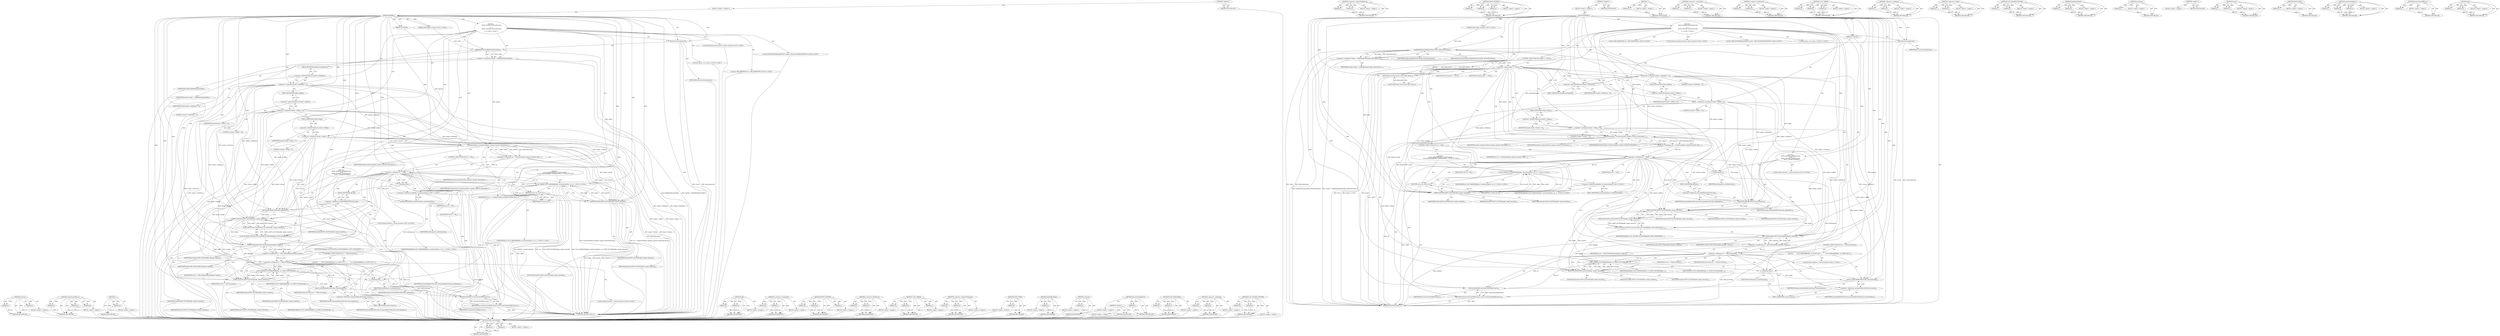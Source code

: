 digraph "add" {
vulnerable_201 [label=<(METHOD,remove)>];
vulnerable_202 [label=<(PARAM,p1)>];
vulnerable_203 [label=<(PARAM,p2)>];
vulnerable_204 [label=<(BLOCK,&lt;empty&gt;,&lt;empty&gt;)>];
vulnerable_205 [label=<(METHOD_RETURN,ANY)>];
vulnerable_150 [label=<(METHOD,storeFenceInMeta_l)>];
vulnerable_151 [label=<(PARAM,p1)>];
vulnerable_152 [label=<(PARAM,p2)>];
vulnerable_153 [label=<(PARAM,p3)>];
vulnerable_154 [label=<(BLOCK,&lt;empty&gt;,&lt;empty&gt;)>];
vulnerable_155 [label=<(METHOD_RETURN,ANY)>];
vulnerable_178 [label=<(METHOD,_l)>];
vulnerable_179 [label=<(PARAM,p1)>];
vulnerable_180 [label=<(BLOCK,&lt;empty&gt;,&lt;empty&gt;)>];
vulnerable_181 [label=<(METHOD_RETURN,ANY)>];
vulnerable_6 [label=<(METHOD,&lt;global&gt;)<SUB>1</SUB>>];
vulnerable_7 [label=<(BLOCK,&lt;empty&gt;,&lt;empty&gt;)<SUB>1</SUB>>];
vulnerable_8 [label=<(METHOD,fillBuffer)<SUB>1</SUB>>];
vulnerable_9 [label="<(PARAM,OMX::buffer_id buffer)<SUB>1</SUB>>"];
vulnerable_10 [label=<(PARAM,int fenceFd)<SUB>1</SUB>>];
vulnerable_11 [label="<(BLOCK,{
     Mutex::Autolock autoLock(mLock);
 
    O...,{
     Mutex::Autolock autoLock(mLock);
 
    O...)<SUB>1</SUB>>"];
vulnerable_12 [label="<(LOCAL,Mutex.Autolock autoLock: Mutex.Autolock)<SUB>2</SUB>>"];
vulnerable_13 [label=<(autoLock,autoLock(mLock))<SUB>2</SUB>>];
vulnerable_14 [label=<(IDENTIFIER,mLock,autoLock(mLock))<SUB>2</SUB>>];
vulnerable_15 [label="<(LOCAL,OMX_BUFFERHEADERTYPE* header: OMX_BUFFERHEADERTYPE*)<SUB>4</SUB>>"];
vulnerable_16 [label=<(&lt;operator&gt;.assignment,*header = findBufferHeader(buffer))<SUB>4</SUB>>];
vulnerable_17 [label=<(IDENTIFIER,header,*header = findBufferHeader(buffer))<SUB>4</SUB>>];
vulnerable_18 [label=<(findBufferHeader,findBufferHeader(buffer))<SUB>4</SUB>>];
vulnerable_19 [label=<(IDENTIFIER,buffer,findBufferHeader(buffer))<SUB>4</SUB>>];
vulnerable_20 [label=<(&lt;operator&gt;.assignment,header-&gt;nFilledLen = 0)<SUB>5</SUB>>];
vulnerable_21 [label=<(&lt;operator&gt;.indirectFieldAccess,header-&gt;nFilledLen)<SUB>5</SUB>>];
vulnerable_22 [label=<(IDENTIFIER,header,header-&gt;nFilledLen = 0)<SUB>5</SUB>>];
vulnerable_23 [label=<(FIELD_IDENTIFIER,nFilledLen,nFilledLen)<SUB>5</SUB>>];
vulnerable_24 [label=<(LITERAL,0,header-&gt;nFilledLen = 0)<SUB>5</SUB>>];
vulnerable_25 [label=<(&lt;operator&gt;.assignment,header-&gt;nOffset = 0)<SUB>6</SUB>>];
vulnerable_26 [label=<(&lt;operator&gt;.indirectFieldAccess,header-&gt;nOffset)<SUB>6</SUB>>];
vulnerable_27 [label=<(IDENTIFIER,header,header-&gt;nOffset = 0)<SUB>6</SUB>>];
vulnerable_28 [label=<(FIELD_IDENTIFIER,nOffset,nOffset)<SUB>6</SUB>>];
vulnerable_29 [label=<(LITERAL,0,header-&gt;nOffset = 0)<SUB>6</SUB>>];
vulnerable_30 [label=<(&lt;operator&gt;.assignment,header-&gt;nFlags = 0)<SUB>7</SUB>>];
vulnerable_31 [label=<(&lt;operator&gt;.indirectFieldAccess,header-&gt;nFlags)<SUB>7</SUB>>];
vulnerable_32 [label=<(IDENTIFIER,header,header-&gt;nFlags = 0)<SUB>7</SUB>>];
vulnerable_33 [label=<(FIELD_IDENTIFIER,nFlags,nFlags)<SUB>7</SUB>>];
vulnerable_34 [label=<(LITERAL,0,header-&gt;nFlags = 0)<SUB>7</SUB>>];
vulnerable_35 [label="<(LOCAL,status_t res: status_t)<SUB>9</SUB>>"];
vulnerable_36 [label=<(&lt;operator&gt;.assignment,res = storeFenceInMeta_l(header, fenceFd, kPort...)<SUB>9</SUB>>];
vulnerable_37 [label=<(IDENTIFIER,res,res = storeFenceInMeta_l(header, fenceFd, kPort...)<SUB>9</SUB>>];
vulnerable_38 [label=<(storeFenceInMeta_l,storeFenceInMeta_l(header, fenceFd, kPortIndexO...)<SUB>9</SUB>>];
vulnerable_39 [label=<(IDENTIFIER,header,storeFenceInMeta_l(header, fenceFd, kPortIndexO...)<SUB>9</SUB>>];
vulnerable_40 [label=<(IDENTIFIER,fenceFd,storeFenceInMeta_l(header, fenceFd, kPortIndexO...)<SUB>9</SUB>>];
vulnerable_41 [label=<(IDENTIFIER,kPortIndexOutput,storeFenceInMeta_l(header, fenceFd, kPortIndexO...)<SUB>9</SUB>>];
vulnerable_42 [label=<(CONTROL_STRUCTURE,IF,if (res != OK))<SUB>10</SUB>>];
vulnerable_43 [label=<(&lt;operator&gt;.notEquals,res != OK)<SUB>10</SUB>>];
vulnerable_44 [label=<(IDENTIFIER,res,res != OK)<SUB>10</SUB>>];
vulnerable_45 [label=<(IDENTIFIER,OK,res != OK)<SUB>10</SUB>>];
vulnerable_46 [label="<(BLOCK,{
        CLOG_ERROR(fillBuffer::storeFenceInMe...,{
        CLOG_ERROR(fillBuffer::storeFenceInMe...)<SUB>10</SUB>>"];
vulnerable_47 [label="<(CLOG_ERROR,CLOG_ERROR(fillBuffer::storeFenceInMeta, res, E...)<SUB>11</SUB>>"];
vulnerable_48 [label="<(&lt;operator&gt;.fieldAccess,fillBuffer::storeFenceInMeta)<SUB>11</SUB>>"];
vulnerable_49 [label="<(IDENTIFIER,fillBuffer,CLOG_ERROR(fillBuffer::storeFenceInMeta, res, E...)<SUB>11</SUB>>"];
vulnerable_50 [label=<(FIELD_IDENTIFIER,storeFenceInMeta,storeFenceInMeta)<SUB>11</SUB>>];
vulnerable_51 [label="<(IDENTIFIER,res,CLOG_ERROR(fillBuffer::storeFenceInMeta, res, E...)<SUB>11</SUB>>"];
vulnerable_52 [label=<(EMPTY_BUFFER,EMPTY_BUFFER(buffer, header, fenceFd))<SUB>11</SUB>>];
vulnerable_53 [label=<(IDENTIFIER,buffer,EMPTY_BUFFER(buffer, header, fenceFd))<SUB>11</SUB>>];
vulnerable_54 [label=<(IDENTIFIER,header,EMPTY_BUFFER(buffer, header, fenceFd))<SUB>11</SUB>>];
vulnerable_55 [label=<(IDENTIFIER,fenceFd,EMPTY_BUFFER(buffer, header, fenceFd))<SUB>11</SUB>>];
vulnerable_56 [label=<(RETURN,return res;,return res;)<SUB>12</SUB>>];
vulnerable_57 [label=<(IDENTIFIER,res,return res;)<SUB>12</SUB>>];
vulnerable_58 [label="<(BLOCK,{
 Mutex::Autolock _l(mDebugLock);
        mOut...,{
 Mutex::Autolock _l(mDebugLock);
        mOut...)<SUB>15</SUB>>"];
vulnerable_59 [label="<(LOCAL,Mutex.Autolock _l: Mutex.Autolock)<SUB>16</SUB>>"];
vulnerable_60 [label=<(_l,_l(mDebugLock))<SUB>16</SUB>>];
vulnerable_61 [label=<(IDENTIFIER,mDebugLock,_l(mDebugLock))<SUB>16</SUB>>];
vulnerable_62 [label=<(add,mOutputBuffersWithCodec.add(header))<SUB>17</SUB>>];
vulnerable_63 [label=<(&lt;operator&gt;.fieldAccess,mOutputBuffersWithCodec.add)<SUB>17</SUB>>];
vulnerable_64 [label=<(IDENTIFIER,mOutputBuffersWithCodec,mOutputBuffersWithCodec.add(header))<SUB>17</SUB>>];
vulnerable_65 [label=<(FIELD_IDENTIFIER,add,add)<SUB>17</SUB>>];
vulnerable_66 [label=<(IDENTIFIER,header,mOutputBuffersWithCodec.add(header))<SUB>17</SUB>>];
vulnerable_67 [label=<(CLOG_BUMPED_BUFFER,CLOG_BUMPED_BUFFER(fillBuffer, WITH_STATS(EMPTY...)<SUB>18</SUB>>];
vulnerable_68 [label=<(IDENTIFIER,fillBuffer,CLOG_BUMPED_BUFFER(fillBuffer, WITH_STATS(EMPTY...)<SUB>18</SUB>>];
vulnerable_69 [label=<(WITH_STATS,WITH_STATS(EMPTY_BUFFER(buffer, header, fenceFd)))<SUB>18</SUB>>];
vulnerable_70 [label=<(EMPTY_BUFFER,EMPTY_BUFFER(buffer, header, fenceFd))<SUB>18</SUB>>];
vulnerable_71 [label=<(IDENTIFIER,buffer,EMPTY_BUFFER(buffer, header, fenceFd))<SUB>18</SUB>>];
vulnerable_72 [label=<(IDENTIFIER,header,EMPTY_BUFFER(buffer, header, fenceFd))<SUB>18</SUB>>];
vulnerable_73 [label=<(IDENTIFIER,fenceFd,EMPTY_BUFFER(buffer, header, fenceFd))<SUB>18</SUB>>];
vulnerable_74 [label="<(LOCAL,OMX_ERRORTYPE err: OMX_ERRORTYPE)<SUB>21</SUB>>"];
vulnerable_75 [label=<(&lt;operator&gt;.assignment,err = OMX_FillThisBuffer(mHandle, header))<SUB>21</SUB>>];
vulnerable_76 [label=<(IDENTIFIER,err,err = OMX_FillThisBuffer(mHandle, header))<SUB>21</SUB>>];
vulnerable_77 [label=<(OMX_FillThisBuffer,OMX_FillThisBuffer(mHandle, header))<SUB>21</SUB>>];
vulnerable_78 [label=<(IDENTIFIER,mHandle,OMX_FillThisBuffer(mHandle, header))<SUB>21</SUB>>];
vulnerable_79 [label=<(IDENTIFIER,header,OMX_FillThisBuffer(mHandle, header))<SUB>21</SUB>>];
vulnerable_80 [label=<(CONTROL_STRUCTURE,IF,if (err != OMX_ErrorNone))<SUB>22</SUB>>];
vulnerable_81 [label=<(&lt;operator&gt;.notEquals,err != OMX_ErrorNone)<SUB>22</SUB>>];
vulnerable_82 [label=<(IDENTIFIER,err,err != OMX_ErrorNone)<SUB>22</SUB>>];
vulnerable_83 [label=<(IDENTIFIER,OMX_ErrorNone,err != OMX_ErrorNone)<SUB>22</SUB>>];
vulnerable_84 [label=<(BLOCK,{
        CLOG_ERROR(fillBuffer, err, EMPTY_BUF...,{
        CLOG_ERROR(fillBuffer, err, EMPTY_BUF...)<SUB>22</SUB>>];
vulnerable_85 [label=<(CLOG_ERROR,CLOG_ERROR(fillBuffer, err, EMPTY_BUFFER(buffer...)<SUB>23</SUB>>];
vulnerable_86 [label=<(IDENTIFIER,fillBuffer,CLOG_ERROR(fillBuffer, err, EMPTY_BUFFER(buffer...)<SUB>23</SUB>>];
vulnerable_87 [label=<(IDENTIFIER,err,CLOG_ERROR(fillBuffer, err, EMPTY_BUFFER(buffer...)<SUB>23</SUB>>];
vulnerable_88 [label=<(EMPTY_BUFFER,EMPTY_BUFFER(buffer, header, fenceFd))<SUB>23</SUB>>];
vulnerable_89 [label=<(IDENTIFIER,buffer,EMPTY_BUFFER(buffer, header, fenceFd))<SUB>23</SUB>>];
vulnerable_90 [label=<(IDENTIFIER,header,EMPTY_BUFFER(buffer, header, fenceFd))<SUB>23</SUB>>];
vulnerable_91 [label=<(IDENTIFIER,fenceFd,EMPTY_BUFFER(buffer, header, fenceFd))<SUB>23</SUB>>];
vulnerable_92 [label="<(LOCAL,Mutex.Autolock _l: Mutex.Autolock)<SUB>24</SUB>>"];
vulnerable_93 [label=<(_l,_l(mDebugLock))<SUB>24</SUB>>];
vulnerable_94 [label=<(IDENTIFIER,mDebugLock,_l(mDebugLock))<SUB>24</SUB>>];
vulnerable_95 [label=<(remove,mOutputBuffersWithCodec.remove(header))<SUB>25</SUB>>];
vulnerable_96 [label=<(&lt;operator&gt;.fieldAccess,mOutputBuffersWithCodec.remove)<SUB>25</SUB>>];
vulnerable_97 [label=<(IDENTIFIER,mOutputBuffersWithCodec,mOutputBuffersWithCodec.remove(header))<SUB>25</SUB>>];
vulnerable_98 [label=<(FIELD_IDENTIFIER,remove,remove)<SUB>25</SUB>>];
vulnerable_99 [label=<(IDENTIFIER,header,mOutputBuffersWithCodec.remove(header))<SUB>25</SUB>>];
vulnerable_100 [label=<(RETURN,return StatusFromOMXError(err);,return StatusFromOMXError(err);)<SUB>27</SUB>>];
vulnerable_101 [label=<(StatusFromOMXError,StatusFromOMXError(err))<SUB>27</SUB>>];
vulnerable_102 [label=<(IDENTIFIER,err,StatusFromOMXError(err))<SUB>27</SUB>>];
vulnerable_103 [label=<(METHOD_RETURN,status_t)<SUB>1</SUB>>];
vulnerable_105 [label=<(METHOD_RETURN,ANY)<SUB>1</SUB>>];
vulnerable_182 [label=<(METHOD,add)>];
vulnerable_183 [label=<(PARAM,p1)>];
vulnerable_184 [label=<(PARAM,p2)>];
vulnerable_185 [label=<(BLOCK,&lt;empty&gt;,&lt;empty&gt;)>];
vulnerable_186 [label=<(METHOD_RETURN,ANY)>];
vulnerable_136 [label=<(METHOD,&lt;operator&gt;.assignment)>];
vulnerable_137 [label=<(PARAM,p1)>];
vulnerable_138 [label=<(PARAM,p2)>];
vulnerable_139 [label=<(BLOCK,&lt;empty&gt;,&lt;empty&gt;)>];
vulnerable_140 [label=<(METHOD_RETURN,ANY)>];
vulnerable_172 [label=<(METHOD,EMPTY_BUFFER)>];
vulnerable_173 [label=<(PARAM,p1)>];
vulnerable_174 [label=<(PARAM,p2)>];
vulnerable_175 [label=<(PARAM,p3)>];
vulnerable_176 [label=<(BLOCK,&lt;empty&gt;,&lt;empty&gt;)>];
vulnerable_177 [label=<(METHOD_RETURN,ANY)>];
vulnerable_167 [label=<(METHOD,&lt;operator&gt;.fieldAccess)>];
vulnerable_168 [label=<(PARAM,p1)>];
vulnerable_169 [label=<(PARAM,p2)>];
vulnerable_170 [label=<(BLOCK,&lt;empty&gt;,&lt;empty&gt;)>];
vulnerable_171 [label=<(METHOD_RETURN,ANY)>];
vulnerable_161 [label=<(METHOD,CLOG_ERROR)>];
vulnerable_162 [label=<(PARAM,p1)>];
vulnerable_163 [label=<(PARAM,p2)>];
vulnerable_164 [label=<(PARAM,p3)>];
vulnerable_165 [label=<(BLOCK,&lt;empty&gt;,&lt;empty&gt;)>];
vulnerable_166 [label=<(METHOD_RETURN,ANY)>];
vulnerable_145 [label=<(METHOD,&lt;operator&gt;.indirectFieldAccess)>];
vulnerable_146 [label=<(PARAM,p1)>];
vulnerable_147 [label=<(PARAM,p2)>];
vulnerable_148 [label=<(BLOCK,&lt;empty&gt;,&lt;empty&gt;)>];
vulnerable_149 [label=<(METHOD_RETURN,ANY)>];
vulnerable_192 [label=<(METHOD,WITH_STATS)>];
vulnerable_193 [label=<(PARAM,p1)>];
vulnerable_194 [label=<(BLOCK,&lt;empty&gt;,&lt;empty&gt;)>];
vulnerable_195 [label=<(METHOD_RETURN,ANY)>];
vulnerable_141 [label=<(METHOD,findBufferHeader)>];
vulnerable_142 [label=<(PARAM,p1)>];
vulnerable_143 [label=<(BLOCK,&lt;empty&gt;,&lt;empty&gt;)>];
vulnerable_144 [label=<(METHOD_RETURN,ANY)>];
vulnerable_132 [label=<(METHOD,autoLock)>];
vulnerable_133 [label=<(PARAM,p1)>];
vulnerable_134 [label=<(BLOCK,&lt;empty&gt;,&lt;empty&gt;)>];
vulnerable_135 [label=<(METHOD_RETURN,ANY)>];
vulnerable_126 [label=<(METHOD,&lt;global&gt;)<SUB>1</SUB>>];
vulnerable_127 [label=<(BLOCK,&lt;empty&gt;,&lt;empty&gt;)>];
vulnerable_128 [label=<(METHOD_RETURN,ANY)>];
vulnerable_206 [label=<(METHOD,StatusFromOMXError)>];
vulnerable_207 [label=<(PARAM,p1)>];
vulnerable_208 [label=<(BLOCK,&lt;empty&gt;,&lt;empty&gt;)>];
vulnerable_209 [label=<(METHOD_RETURN,ANY)>];
vulnerable_196 [label=<(METHOD,OMX_FillThisBuffer)>];
vulnerable_197 [label=<(PARAM,p1)>];
vulnerable_198 [label=<(PARAM,p2)>];
vulnerable_199 [label=<(BLOCK,&lt;empty&gt;,&lt;empty&gt;)>];
vulnerable_200 [label=<(METHOD_RETURN,ANY)>];
vulnerable_156 [label=<(METHOD,&lt;operator&gt;.notEquals)>];
vulnerable_157 [label=<(PARAM,p1)>];
vulnerable_158 [label=<(PARAM,p2)>];
vulnerable_159 [label=<(BLOCK,&lt;empty&gt;,&lt;empty&gt;)>];
vulnerable_160 [label=<(METHOD_RETURN,ANY)>];
vulnerable_187 [label=<(METHOD,CLOG_BUMPED_BUFFER)>];
vulnerable_188 [label=<(PARAM,p1)>];
vulnerable_189 [label=<(PARAM,p2)>];
vulnerable_190 [label=<(BLOCK,&lt;empty&gt;,&lt;empty&gt;)>];
vulnerable_191 [label=<(METHOD_RETURN,ANY)>];
fixed_210 [label=<(METHOD,OMX_FillThisBuffer)>];
fixed_211 [label=<(PARAM,p1)>];
fixed_212 [label=<(PARAM,p2)>];
fixed_213 [label=<(BLOCK,&lt;empty&gt;,&lt;empty&gt;)>];
fixed_214 [label=<(METHOD_RETURN,ANY)>];
fixed_159 [label=<(METHOD,&lt;operator&gt;.indirectFieldAccess)>];
fixed_160 [label=<(PARAM,p1)>];
fixed_161 [label=<(PARAM,p2)>];
fixed_162 [label=<(BLOCK,&lt;empty&gt;,&lt;empty&gt;)>];
fixed_163 [label=<(METHOD_RETURN,ANY)>];
fixed_186 [label=<(METHOD,EMPTY_BUFFER)>];
fixed_187 [label=<(PARAM,p1)>];
fixed_188 [label=<(PARAM,p2)>];
fixed_189 [label=<(PARAM,p3)>];
fixed_190 [label=<(BLOCK,&lt;empty&gt;,&lt;empty&gt;)>];
fixed_191 [label=<(METHOD_RETURN,ANY)>];
fixed_6 [label=<(METHOD,&lt;global&gt;)<SUB>1</SUB>>];
fixed_7 [label=<(BLOCK,&lt;empty&gt;,&lt;empty&gt;)<SUB>1</SUB>>];
fixed_8 [label=<(METHOD,fillBuffer)<SUB>1</SUB>>];
fixed_9 [label="<(PARAM,OMX::buffer_id buffer)<SUB>1</SUB>>"];
fixed_10 [label=<(PARAM,int fenceFd)<SUB>1</SUB>>];
fixed_11 [label="<(BLOCK,{
     Mutex::Autolock autoLock(mLock);
 
    O...,{
     Mutex::Autolock autoLock(mLock);
 
    O...)<SUB>1</SUB>>"];
fixed_12 [label="<(LOCAL,Mutex.Autolock autoLock: Mutex.Autolock)<SUB>2</SUB>>"];
fixed_13 [label=<(autoLock,autoLock(mLock))<SUB>2</SUB>>];
fixed_14 [label=<(IDENTIFIER,mLock,autoLock(mLock))<SUB>2</SUB>>];
fixed_15 [label="<(LOCAL,OMX_BUFFERHEADERTYPE* header: OMX_BUFFERHEADERTYPE*)<SUB>4</SUB>>"];
fixed_16 [label=<(&lt;operator&gt;.assignment,*header = findBufferHeader(buffer, kPortIndexOu...)<SUB>4</SUB>>];
fixed_17 [label=<(IDENTIFIER,header,*header = findBufferHeader(buffer, kPortIndexOu...)<SUB>4</SUB>>];
fixed_18 [label=<(findBufferHeader,findBufferHeader(buffer, kPortIndexOutput))<SUB>4</SUB>>];
fixed_19 [label=<(IDENTIFIER,buffer,findBufferHeader(buffer, kPortIndexOutput))<SUB>4</SUB>>];
fixed_20 [label=<(IDENTIFIER,kPortIndexOutput,findBufferHeader(buffer, kPortIndexOutput))<SUB>4</SUB>>];
fixed_21 [label=<(CONTROL_STRUCTURE,IF,if (header == NULL))<SUB>5</SUB>>];
fixed_22 [label=<(&lt;operator&gt;.equals,header == NULL)<SUB>5</SUB>>];
fixed_23 [label=<(IDENTIFIER,header,header == NULL)<SUB>5</SUB>>];
fixed_24 [label=<(IDENTIFIER,NULL,header == NULL)<SUB>5</SUB>>];
fixed_25 [label=<(BLOCK,{
        return BAD_VALUE;
    },{
        return BAD_VALUE;
    })<SUB>5</SUB>>];
fixed_26 [label=<(RETURN,return BAD_VALUE;,return BAD_VALUE;)<SUB>6</SUB>>];
fixed_27 [label=<(IDENTIFIER,BAD_VALUE,return BAD_VALUE;)<SUB>6</SUB>>];
fixed_28 [label=<(&lt;operator&gt;.assignment,header-&gt;nFilledLen = 0)<SUB>8</SUB>>];
fixed_29 [label=<(&lt;operator&gt;.indirectFieldAccess,header-&gt;nFilledLen)<SUB>8</SUB>>];
fixed_30 [label=<(IDENTIFIER,header,header-&gt;nFilledLen = 0)<SUB>8</SUB>>];
fixed_31 [label=<(FIELD_IDENTIFIER,nFilledLen,nFilledLen)<SUB>8</SUB>>];
fixed_32 [label=<(LITERAL,0,header-&gt;nFilledLen = 0)<SUB>8</SUB>>];
fixed_33 [label=<(&lt;operator&gt;.assignment,header-&gt;nOffset = 0)<SUB>9</SUB>>];
fixed_34 [label=<(&lt;operator&gt;.indirectFieldAccess,header-&gt;nOffset)<SUB>9</SUB>>];
fixed_35 [label=<(IDENTIFIER,header,header-&gt;nOffset = 0)<SUB>9</SUB>>];
fixed_36 [label=<(FIELD_IDENTIFIER,nOffset,nOffset)<SUB>9</SUB>>];
fixed_37 [label=<(LITERAL,0,header-&gt;nOffset = 0)<SUB>9</SUB>>];
fixed_38 [label=<(&lt;operator&gt;.assignment,header-&gt;nFlags = 0)<SUB>10</SUB>>];
fixed_39 [label=<(&lt;operator&gt;.indirectFieldAccess,header-&gt;nFlags)<SUB>10</SUB>>];
fixed_40 [label=<(IDENTIFIER,header,header-&gt;nFlags = 0)<SUB>10</SUB>>];
fixed_41 [label=<(FIELD_IDENTIFIER,nFlags,nFlags)<SUB>10</SUB>>];
fixed_42 [label=<(LITERAL,0,header-&gt;nFlags = 0)<SUB>10</SUB>>];
fixed_43 [label="<(LOCAL,status_t res: status_t)<SUB>12</SUB>>"];
fixed_44 [label=<(&lt;operator&gt;.assignment,res = storeFenceInMeta_l(header, fenceFd, kPort...)<SUB>12</SUB>>];
fixed_45 [label=<(IDENTIFIER,res,res = storeFenceInMeta_l(header, fenceFd, kPort...)<SUB>12</SUB>>];
fixed_46 [label=<(storeFenceInMeta_l,storeFenceInMeta_l(header, fenceFd, kPortIndexO...)<SUB>12</SUB>>];
fixed_47 [label=<(IDENTIFIER,header,storeFenceInMeta_l(header, fenceFd, kPortIndexO...)<SUB>12</SUB>>];
fixed_48 [label=<(IDENTIFIER,fenceFd,storeFenceInMeta_l(header, fenceFd, kPortIndexO...)<SUB>12</SUB>>];
fixed_49 [label=<(IDENTIFIER,kPortIndexOutput,storeFenceInMeta_l(header, fenceFd, kPortIndexO...)<SUB>12</SUB>>];
fixed_50 [label=<(CONTROL_STRUCTURE,IF,if (res != OK))<SUB>13</SUB>>];
fixed_51 [label=<(&lt;operator&gt;.notEquals,res != OK)<SUB>13</SUB>>];
fixed_52 [label=<(IDENTIFIER,res,res != OK)<SUB>13</SUB>>];
fixed_53 [label=<(IDENTIFIER,OK,res != OK)<SUB>13</SUB>>];
fixed_54 [label="<(BLOCK,{
        CLOG_ERROR(fillBuffer::storeFenceInMe...,{
        CLOG_ERROR(fillBuffer::storeFenceInMe...)<SUB>13</SUB>>"];
fixed_55 [label="<(CLOG_ERROR,CLOG_ERROR(fillBuffer::storeFenceInMeta, res, E...)<SUB>14</SUB>>"];
fixed_56 [label="<(&lt;operator&gt;.fieldAccess,fillBuffer::storeFenceInMeta)<SUB>14</SUB>>"];
fixed_57 [label="<(IDENTIFIER,fillBuffer,CLOG_ERROR(fillBuffer::storeFenceInMeta, res, E...)<SUB>14</SUB>>"];
fixed_58 [label=<(FIELD_IDENTIFIER,storeFenceInMeta,storeFenceInMeta)<SUB>14</SUB>>];
fixed_59 [label="<(IDENTIFIER,res,CLOG_ERROR(fillBuffer::storeFenceInMeta, res, E...)<SUB>14</SUB>>"];
fixed_60 [label=<(EMPTY_BUFFER,EMPTY_BUFFER(buffer, header, fenceFd))<SUB>14</SUB>>];
fixed_61 [label=<(IDENTIFIER,buffer,EMPTY_BUFFER(buffer, header, fenceFd))<SUB>14</SUB>>];
fixed_62 [label=<(IDENTIFIER,header,EMPTY_BUFFER(buffer, header, fenceFd))<SUB>14</SUB>>];
fixed_63 [label=<(IDENTIFIER,fenceFd,EMPTY_BUFFER(buffer, header, fenceFd))<SUB>14</SUB>>];
fixed_64 [label=<(RETURN,return res;,return res;)<SUB>15</SUB>>];
fixed_65 [label=<(IDENTIFIER,res,return res;)<SUB>15</SUB>>];
fixed_66 [label="<(BLOCK,{
 Mutex::Autolock _l(mDebugLock);
        mOut...,{
 Mutex::Autolock _l(mDebugLock);
        mOut...)<SUB>18</SUB>>"];
fixed_67 [label="<(LOCAL,Mutex.Autolock _l: Mutex.Autolock)<SUB>19</SUB>>"];
fixed_68 [label=<(_l,_l(mDebugLock))<SUB>19</SUB>>];
fixed_69 [label=<(IDENTIFIER,mDebugLock,_l(mDebugLock))<SUB>19</SUB>>];
fixed_70 [label=<(add,mOutputBuffersWithCodec.add(header))<SUB>20</SUB>>];
fixed_71 [label=<(&lt;operator&gt;.fieldAccess,mOutputBuffersWithCodec.add)<SUB>20</SUB>>];
fixed_72 [label=<(IDENTIFIER,mOutputBuffersWithCodec,mOutputBuffersWithCodec.add(header))<SUB>20</SUB>>];
fixed_73 [label=<(FIELD_IDENTIFIER,add,add)<SUB>20</SUB>>];
fixed_74 [label=<(IDENTIFIER,header,mOutputBuffersWithCodec.add(header))<SUB>20</SUB>>];
fixed_75 [label=<(CLOG_BUMPED_BUFFER,CLOG_BUMPED_BUFFER(fillBuffer, WITH_STATS(EMPTY...)<SUB>21</SUB>>];
fixed_76 [label=<(IDENTIFIER,fillBuffer,CLOG_BUMPED_BUFFER(fillBuffer, WITH_STATS(EMPTY...)<SUB>21</SUB>>];
fixed_77 [label=<(WITH_STATS,WITH_STATS(EMPTY_BUFFER(buffer, header, fenceFd)))<SUB>21</SUB>>];
fixed_78 [label=<(EMPTY_BUFFER,EMPTY_BUFFER(buffer, header, fenceFd))<SUB>21</SUB>>];
fixed_79 [label=<(IDENTIFIER,buffer,EMPTY_BUFFER(buffer, header, fenceFd))<SUB>21</SUB>>];
fixed_80 [label=<(IDENTIFIER,header,EMPTY_BUFFER(buffer, header, fenceFd))<SUB>21</SUB>>];
fixed_81 [label=<(IDENTIFIER,fenceFd,EMPTY_BUFFER(buffer, header, fenceFd))<SUB>21</SUB>>];
fixed_82 [label="<(LOCAL,OMX_ERRORTYPE err: OMX_ERRORTYPE)<SUB>24</SUB>>"];
fixed_83 [label=<(&lt;operator&gt;.assignment,err = OMX_FillThisBuffer(mHandle, header))<SUB>24</SUB>>];
fixed_84 [label=<(IDENTIFIER,err,err = OMX_FillThisBuffer(mHandle, header))<SUB>24</SUB>>];
fixed_85 [label=<(OMX_FillThisBuffer,OMX_FillThisBuffer(mHandle, header))<SUB>24</SUB>>];
fixed_86 [label=<(IDENTIFIER,mHandle,OMX_FillThisBuffer(mHandle, header))<SUB>24</SUB>>];
fixed_87 [label=<(IDENTIFIER,header,OMX_FillThisBuffer(mHandle, header))<SUB>24</SUB>>];
fixed_88 [label=<(CONTROL_STRUCTURE,IF,if (err != OMX_ErrorNone))<SUB>25</SUB>>];
fixed_89 [label=<(&lt;operator&gt;.notEquals,err != OMX_ErrorNone)<SUB>25</SUB>>];
fixed_90 [label=<(IDENTIFIER,err,err != OMX_ErrorNone)<SUB>25</SUB>>];
fixed_91 [label=<(IDENTIFIER,OMX_ErrorNone,err != OMX_ErrorNone)<SUB>25</SUB>>];
fixed_92 [label=<(BLOCK,{
        CLOG_ERROR(fillBuffer, err, EMPTY_BUF...,{
        CLOG_ERROR(fillBuffer, err, EMPTY_BUF...)<SUB>25</SUB>>];
fixed_93 [label=<(CLOG_ERROR,CLOG_ERROR(fillBuffer, err, EMPTY_BUFFER(buffer...)<SUB>26</SUB>>];
fixed_94 [label=<(IDENTIFIER,fillBuffer,CLOG_ERROR(fillBuffer, err, EMPTY_BUFFER(buffer...)<SUB>26</SUB>>];
fixed_95 [label=<(IDENTIFIER,err,CLOG_ERROR(fillBuffer, err, EMPTY_BUFFER(buffer...)<SUB>26</SUB>>];
fixed_96 [label=<(EMPTY_BUFFER,EMPTY_BUFFER(buffer, header, fenceFd))<SUB>26</SUB>>];
fixed_97 [label=<(IDENTIFIER,buffer,EMPTY_BUFFER(buffer, header, fenceFd))<SUB>26</SUB>>];
fixed_98 [label=<(IDENTIFIER,header,EMPTY_BUFFER(buffer, header, fenceFd))<SUB>26</SUB>>];
fixed_99 [label=<(IDENTIFIER,fenceFd,EMPTY_BUFFER(buffer, header, fenceFd))<SUB>26</SUB>>];
fixed_100 [label="<(LOCAL,Mutex.Autolock _l: Mutex.Autolock)<SUB>27</SUB>>"];
fixed_101 [label=<(_l,_l(mDebugLock))<SUB>27</SUB>>];
fixed_102 [label=<(IDENTIFIER,mDebugLock,_l(mDebugLock))<SUB>27</SUB>>];
fixed_103 [label=<(remove,mOutputBuffersWithCodec.remove(header))<SUB>28</SUB>>];
fixed_104 [label=<(&lt;operator&gt;.fieldAccess,mOutputBuffersWithCodec.remove)<SUB>28</SUB>>];
fixed_105 [label=<(IDENTIFIER,mOutputBuffersWithCodec,mOutputBuffersWithCodec.remove(header))<SUB>28</SUB>>];
fixed_106 [label=<(FIELD_IDENTIFIER,remove,remove)<SUB>28</SUB>>];
fixed_107 [label=<(IDENTIFIER,header,mOutputBuffersWithCodec.remove(header))<SUB>28</SUB>>];
fixed_108 [label=<(RETURN,return StatusFromOMXError(err);,return StatusFromOMXError(err);)<SUB>30</SUB>>];
fixed_109 [label=<(StatusFromOMXError,StatusFromOMXError(err))<SUB>30</SUB>>];
fixed_110 [label=<(IDENTIFIER,err,StatusFromOMXError(err))<SUB>30</SUB>>];
fixed_111 [label=<(METHOD_RETURN,status_t)<SUB>1</SUB>>];
fixed_113 [label=<(METHOD_RETURN,ANY)<SUB>1</SUB>>];
fixed_192 [label=<(METHOD,_l)>];
fixed_193 [label=<(PARAM,p1)>];
fixed_194 [label=<(BLOCK,&lt;empty&gt;,&lt;empty&gt;)>];
fixed_195 [label=<(METHOD_RETURN,ANY)>];
fixed_144 [label=<(METHOD,&lt;operator&gt;.assignment)>];
fixed_145 [label=<(PARAM,p1)>];
fixed_146 [label=<(PARAM,p2)>];
fixed_147 [label=<(BLOCK,&lt;empty&gt;,&lt;empty&gt;)>];
fixed_148 [label=<(METHOD_RETURN,ANY)>];
fixed_181 [label=<(METHOD,&lt;operator&gt;.fieldAccess)>];
fixed_182 [label=<(PARAM,p1)>];
fixed_183 [label=<(PARAM,p2)>];
fixed_184 [label=<(BLOCK,&lt;empty&gt;,&lt;empty&gt;)>];
fixed_185 [label=<(METHOD_RETURN,ANY)>];
fixed_175 [label=<(METHOD,CLOG_ERROR)>];
fixed_176 [label=<(PARAM,p1)>];
fixed_177 [label=<(PARAM,p2)>];
fixed_178 [label=<(PARAM,p3)>];
fixed_179 [label=<(BLOCK,&lt;empty&gt;,&lt;empty&gt;)>];
fixed_180 [label=<(METHOD_RETURN,ANY)>];
fixed_170 [label=<(METHOD,&lt;operator&gt;.notEquals)>];
fixed_171 [label=<(PARAM,p1)>];
fixed_172 [label=<(PARAM,p2)>];
fixed_173 [label=<(BLOCK,&lt;empty&gt;,&lt;empty&gt;)>];
fixed_174 [label=<(METHOD_RETURN,ANY)>];
fixed_154 [label=<(METHOD,&lt;operator&gt;.equals)>];
fixed_155 [label=<(PARAM,p1)>];
fixed_156 [label=<(PARAM,p2)>];
fixed_157 [label=<(BLOCK,&lt;empty&gt;,&lt;empty&gt;)>];
fixed_158 [label=<(METHOD_RETURN,ANY)>];
fixed_201 [label=<(METHOD,CLOG_BUMPED_BUFFER)>];
fixed_202 [label=<(PARAM,p1)>];
fixed_203 [label=<(PARAM,p2)>];
fixed_204 [label=<(BLOCK,&lt;empty&gt;,&lt;empty&gt;)>];
fixed_205 [label=<(METHOD_RETURN,ANY)>];
fixed_149 [label=<(METHOD,findBufferHeader)>];
fixed_150 [label=<(PARAM,p1)>];
fixed_151 [label=<(PARAM,p2)>];
fixed_152 [label=<(BLOCK,&lt;empty&gt;,&lt;empty&gt;)>];
fixed_153 [label=<(METHOD_RETURN,ANY)>];
fixed_140 [label=<(METHOD,autoLock)>];
fixed_141 [label=<(PARAM,p1)>];
fixed_142 [label=<(BLOCK,&lt;empty&gt;,&lt;empty&gt;)>];
fixed_143 [label=<(METHOD_RETURN,ANY)>];
fixed_134 [label=<(METHOD,&lt;global&gt;)<SUB>1</SUB>>];
fixed_135 [label=<(BLOCK,&lt;empty&gt;,&lt;empty&gt;)>];
fixed_136 [label=<(METHOD_RETURN,ANY)>];
fixed_215 [label=<(METHOD,remove)>];
fixed_216 [label=<(PARAM,p1)>];
fixed_217 [label=<(PARAM,p2)>];
fixed_218 [label=<(BLOCK,&lt;empty&gt;,&lt;empty&gt;)>];
fixed_219 [label=<(METHOD_RETURN,ANY)>];
fixed_206 [label=<(METHOD,WITH_STATS)>];
fixed_207 [label=<(PARAM,p1)>];
fixed_208 [label=<(BLOCK,&lt;empty&gt;,&lt;empty&gt;)>];
fixed_209 [label=<(METHOD_RETURN,ANY)>];
fixed_164 [label=<(METHOD,storeFenceInMeta_l)>];
fixed_165 [label=<(PARAM,p1)>];
fixed_166 [label=<(PARAM,p2)>];
fixed_167 [label=<(PARAM,p3)>];
fixed_168 [label=<(BLOCK,&lt;empty&gt;,&lt;empty&gt;)>];
fixed_169 [label=<(METHOD_RETURN,ANY)>];
fixed_220 [label=<(METHOD,StatusFromOMXError)>];
fixed_221 [label=<(PARAM,p1)>];
fixed_222 [label=<(BLOCK,&lt;empty&gt;,&lt;empty&gt;)>];
fixed_223 [label=<(METHOD_RETURN,ANY)>];
fixed_196 [label=<(METHOD,add)>];
fixed_197 [label=<(PARAM,p1)>];
fixed_198 [label=<(PARAM,p2)>];
fixed_199 [label=<(BLOCK,&lt;empty&gt;,&lt;empty&gt;)>];
fixed_200 [label=<(METHOD_RETURN,ANY)>];
vulnerable_201 -> vulnerable_202  [key=0, label="AST: "];
vulnerable_201 -> vulnerable_202  [key=1, label="DDG: "];
vulnerable_201 -> vulnerable_204  [key=0, label="AST: "];
vulnerable_201 -> vulnerable_203  [key=0, label="AST: "];
vulnerable_201 -> vulnerable_203  [key=1, label="DDG: "];
vulnerable_201 -> vulnerable_205  [key=0, label="AST: "];
vulnerable_201 -> vulnerable_205  [key=1, label="CFG: "];
vulnerable_202 -> vulnerable_205  [key=0, label="DDG: p1"];
vulnerable_203 -> vulnerable_205  [key=0, label="DDG: p2"];
vulnerable_204 -> fixed_210  [key=0];
vulnerable_205 -> fixed_210  [key=0];
vulnerable_150 -> vulnerable_151  [key=0, label="AST: "];
vulnerable_150 -> vulnerable_151  [key=1, label="DDG: "];
vulnerable_150 -> vulnerable_154  [key=0, label="AST: "];
vulnerable_150 -> vulnerable_152  [key=0, label="AST: "];
vulnerable_150 -> vulnerable_152  [key=1, label="DDG: "];
vulnerable_150 -> vulnerable_155  [key=0, label="AST: "];
vulnerable_150 -> vulnerable_155  [key=1, label="CFG: "];
vulnerable_150 -> vulnerable_153  [key=0, label="AST: "];
vulnerable_150 -> vulnerable_153  [key=1, label="DDG: "];
vulnerable_151 -> vulnerable_155  [key=0, label="DDG: p1"];
vulnerable_152 -> vulnerable_155  [key=0, label="DDG: p2"];
vulnerable_153 -> vulnerable_155  [key=0, label="DDG: p3"];
vulnerable_154 -> fixed_210  [key=0];
vulnerable_155 -> fixed_210  [key=0];
vulnerable_178 -> vulnerable_179  [key=0, label="AST: "];
vulnerable_178 -> vulnerable_179  [key=1, label="DDG: "];
vulnerable_178 -> vulnerable_180  [key=0, label="AST: "];
vulnerable_178 -> vulnerable_181  [key=0, label="AST: "];
vulnerable_178 -> vulnerable_181  [key=1, label="CFG: "];
vulnerable_179 -> vulnerable_181  [key=0, label="DDG: p1"];
vulnerable_180 -> fixed_210  [key=0];
vulnerable_181 -> fixed_210  [key=0];
vulnerable_6 -> vulnerable_7  [key=0, label="AST: "];
vulnerable_6 -> vulnerable_105  [key=0, label="AST: "];
vulnerable_6 -> vulnerable_105  [key=1, label="CFG: "];
vulnerable_7 -> vulnerable_8  [key=0, label="AST: "];
vulnerable_8 -> vulnerable_9  [key=0, label="AST: "];
vulnerable_8 -> vulnerable_9  [key=1, label="DDG: "];
vulnerable_8 -> vulnerable_10  [key=0, label="AST: "];
vulnerable_8 -> vulnerable_10  [key=1, label="DDG: "];
vulnerable_8 -> vulnerable_11  [key=0, label="AST: "];
vulnerable_8 -> vulnerable_103  [key=0, label="AST: "];
vulnerable_8 -> vulnerable_13  [key=0, label="CFG: "];
vulnerable_8 -> vulnerable_13  [key=1, label="DDG: "];
vulnerable_8 -> vulnerable_20  [key=0, label="DDG: "];
vulnerable_8 -> vulnerable_25  [key=0, label="DDG: "];
vulnerable_8 -> vulnerable_30  [key=0, label="DDG: "];
vulnerable_8 -> vulnerable_58  [key=0, label="DDG: "];
vulnerable_8 -> vulnerable_18  [key=0, label="DDG: "];
vulnerable_8 -> vulnerable_38  [key=0, label="DDG: "];
vulnerable_8 -> vulnerable_43  [key=0, label="DDG: "];
vulnerable_8 -> vulnerable_60  [key=0, label="DDG: "];
vulnerable_8 -> vulnerable_62  [key=0, label="DDG: "];
vulnerable_8 -> vulnerable_67  [key=0, label="DDG: "];
vulnerable_8 -> vulnerable_77  [key=0, label="DDG: "];
vulnerable_8 -> vulnerable_81  [key=0, label="DDG: "];
vulnerable_8 -> vulnerable_101  [key=0, label="DDG: "];
vulnerable_8 -> vulnerable_47  [key=0, label="DDG: "];
vulnerable_8 -> vulnerable_57  [key=0, label="DDG: "];
vulnerable_8 -> vulnerable_85  [key=0, label="DDG: "];
vulnerable_8 -> vulnerable_93  [key=0, label="DDG: "];
vulnerable_8 -> vulnerable_95  [key=0, label="DDG: "];
vulnerable_8 -> vulnerable_52  [key=0, label="DDG: "];
vulnerable_8 -> vulnerable_70  [key=0, label="DDG: "];
vulnerable_8 -> vulnerable_88  [key=0, label="DDG: "];
vulnerable_9 -> vulnerable_18  [key=0, label="DDG: buffer"];
vulnerable_10 -> vulnerable_38  [key=0, label="DDG: fenceFd"];
vulnerable_11 -> vulnerable_12  [key=0, label="AST: "];
vulnerable_11 -> vulnerable_13  [key=0, label="AST: "];
vulnerable_11 -> vulnerable_15  [key=0, label="AST: "];
vulnerable_11 -> vulnerable_16  [key=0, label="AST: "];
vulnerable_11 -> vulnerable_20  [key=0, label="AST: "];
vulnerable_11 -> vulnerable_25  [key=0, label="AST: "];
vulnerable_11 -> vulnerable_30  [key=0, label="AST: "];
vulnerable_11 -> vulnerable_35  [key=0, label="AST: "];
vulnerable_11 -> vulnerable_36  [key=0, label="AST: "];
vulnerable_11 -> vulnerable_42  [key=0, label="AST: "];
vulnerable_11 -> vulnerable_58  [key=0, label="AST: "];
vulnerable_11 -> vulnerable_74  [key=0, label="AST: "];
vulnerable_11 -> vulnerable_75  [key=0, label="AST: "];
vulnerable_11 -> vulnerable_80  [key=0, label="AST: "];
vulnerable_11 -> vulnerable_100  [key=0, label="AST: "];
vulnerable_12 -> fixed_210  [key=0];
vulnerable_13 -> vulnerable_14  [key=0, label="AST: "];
vulnerable_13 -> vulnerable_18  [key=0, label="CFG: "];
vulnerable_13 -> vulnerable_103  [key=0, label="DDG: autoLock(mLock)"];
vulnerable_13 -> vulnerable_103  [key=1, label="DDG: mLock"];
vulnerable_14 -> fixed_210  [key=0];
vulnerable_15 -> fixed_210  [key=0];
vulnerable_16 -> vulnerable_17  [key=0, label="AST: "];
vulnerable_16 -> vulnerable_18  [key=0, label="AST: "];
vulnerable_16 -> vulnerable_23  [key=0, label="CFG: "];
vulnerable_16 -> vulnerable_103  [key=0, label="DDG: findBufferHeader(buffer)"];
vulnerable_16 -> vulnerable_103  [key=1, label="DDG: *header = findBufferHeader(buffer)"];
vulnerable_16 -> vulnerable_38  [key=0, label="DDG: header"];
vulnerable_17 -> fixed_210  [key=0];
vulnerable_18 -> vulnerable_19  [key=0, label="AST: "];
vulnerable_18 -> vulnerable_16  [key=0, label="CFG: "];
vulnerable_18 -> vulnerable_16  [key=1, label="DDG: buffer"];
vulnerable_18 -> vulnerable_52  [key=0, label="DDG: buffer"];
vulnerable_18 -> vulnerable_70  [key=0, label="DDG: buffer"];
vulnerable_19 -> fixed_210  [key=0];
vulnerable_20 -> vulnerable_21  [key=0, label="AST: "];
vulnerable_20 -> vulnerable_24  [key=0, label="AST: "];
vulnerable_20 -> vulnerable_28  [key=0, label="CFG: "];
vulnerable_20 -> vulnerable_103  [key=0, label="DDG: header-&gt;nFilledLen"];
vulnerable_20 -> vulnerable_103  [key=1, label="DDG: header-&gt;nFilledLen = 0"];
vulnerable_20 -> vulnerable_38  [key=0, label="DDG: header-&gt;nFilledLen"];
vulnerable_20 -> vulnerable_62  [key=0, label="DDG: header-&gt;nFilledLen"];
vulnerable_20 -> vulnerable_77  [key=0, label="DDG: header-&gt;nFilledLen"];
vulnerable_20 -> vulnerable_95  [key=0, label="DDG: header-&gt;nFilledLen"];
vulnerable_20 -> vulnerable_52  [key=0, label="DDG: header-&gt;nFilledLen"];
vulnerable_20 -> vulnerable_70  [key=0, label="DDG: header-&gt;nFilledLen"];
vulnerable_20 -> vulnerable_88  [key=0, label="DDG: header-&gt;nFilledLen"];
vulnerable_21 -> vulnerable_22  [key=0, label="AST: "];
vulnerable_21 -> vulnerable_23  [key=0, label="AST: "];
vulnerable_21 -> vulnerable_20  [key=0, label="CFG: "];
vulnerable_22 -> fixed_210  [key=0];
vulnerable_23 -> vulnerable_21  [key=0, label="CFG: "];
vulnerable_24 -> fixed_210  [key=0];
vulnerable_25 -> vulnerable_26  [key=0, label="AST: "];
vulnerable_25 -> vulnerable_29  [key=0, label="AST: "];
vulnerable_25 -> vulnerable_33  [key=0, label="CFG: "];
vulnerable_25 -> vulnerable_103  [key=0, label="DDG: header-&gt;nOffset"];
vulnerable_25 -> vulnerable_103  [key=1, label="DDG: header-&gt;nOffset = 0"];
vulnerable_25 -> vulnerable_38  [key=0, label="DDG: header-&gt;nOffset"];
vulnerable_25 -> vulnerable_62  [key=0, label="DDG: header-&gt;nOffset"];
vulnerable_25 -> vulnerable_77  [key=0, label="DDG: header-&gt;nOffset"];
vulnerable_25 -> vulnerable_95  [key=0, label="DDG: header-&gt;nOffset"];
vulnerable_25 -> vulnerable_52  [key=0, label="DDG: header-&gt;nOffset"];
vulnerable_25 -> vulnerable_70  [key=0, label="DDG: header-&gt;nOffset"];
vulnerable_25 -> vulnerable_88  [key=0, label="DDG: header-&gt;nOffset"];
vulnerable_26 -> vulnerable_27  [key=0, label="AST: "];
vulnerable_26 -> vulnerable_28  [key=0, label="AST: "];
vulnerable_26 -> vulnerable_25  [key=0, label="CFG: "];
vulnerable_27 -> fixed_210  [key=0];
vulnerable_28 -> vulnerable_26  [key=0, label="CFG: "];
vulnerable_29 -> fixed_210  [key=0];
vulnerable_30 -> vulnerable_31  [key=0, label="AST: "];
vulnerable_30 -> vulnerable_34  [key=0, label="AST: "];
vulnerable_30 -> vulnerable_38  [key=0, label="CFG: "];
vulnerable_30 -> vulnerable_38  [key=1, label="DDG: header-&gt;nFlags"];
vulnerable_30 -> vulnerable_103  [key=0, label="DDG: header-&gt;nFlags"];
vulnerable_30 -> vulnerable_103  [key=1, label="DDG: header-&gt;nFlags = 0"];
vulnerable_30 -> vulnerable_62  [key=0, label="DDG: header-&gt;nFlags"];
vulnerable_30 -> vulnerable_77  [key=0, label="DDG: header-&gt;nFlags"];
vulnerable_30 -> vulnerable_95  [key=0, label="DDG: header-&gt;nFlags"];
vulnerable_30 -> vulnerable_52  [key=0, label="DDG: header-&gt;nFlags"];
vulnerable_30 -> vulnerable_70  [key=0, label="DDG: header-&gt;nFlags"];
vulnerable_30 -> vulnerable_88  [key=0, label="DDG: header-&gt;nFlags"];
vulnerable_31 -> vulnerable_32  [key=0, label="AST: "];
vulnerable_31 -> vulnerable_33  [key=0, label="AST: "];
vulnerable_31 -> vulnerable_30  [key=0, label="CFG: "];
vulnerable_32 -> fixed_210  [key=0];
vulnerable_33 -> vulnerable_31  [key=0, label="CFG: "];
vulnerable_34 -> fixed_210  [key=0];
vulnerable_35 -> fixed_210  [key=0];
vulnerable_36 -> vulnerable_37  [key=0, label="AST: "];
vulnerable_36 -> vulnerable_38  [key=0, label="AST: "];
vulnerable_36 -> vulnerable_43  [key=0, label="CFG: "];
vulnerable_36 -> vulnerable_43  [key=1, label="DDG: res"];
vulnerable_36 -> vulnerable_103  [key=0, label="DDG: storeFenceInMeta_l(header, fenceFd, kPortIndexOutput)"];
vulnerable_36 -> vulnerable_103  [key=1, label="DDG: res = storeFenceInMeta_l(header, fenceFd, kPortIndexOutput)"];
vulnerable_37 -> fixed_210  [key=0];
vulnerable_38 -> vulnerable_39  [key=0, label="AST: "];
vulnerable_38 -> vulnerable_40  [key=0, label="AST: "];
vulnerable_38 -> vulnerable_41  [key=0, label="AST: "];
vulnerable_38 -> vulnerable_36  [key=0, label="CFG: "];
vulnerable_38 -> vulnerable_36  [key=1, label="DDG: header"];
vulnerable_38 -> vulnerable_36  [key=2, label="DDG: fenceFd"];
vulnerable_38 -> vulnerable_36  [key=3, label="DDG: kPortIndexOutput"];
vulnerable_38 -> vulnerable_103  [key=0, label="DDG: kPortIndexOutput"];
vulnerable_38 -> vulnerable_62  [key=0, label="DDG: header"];
vulnerable_38 -> vulnerable_52  [key=0, label="DDG: header"];
vulnerable_38 -> vulnerable_52  [key=1, label="DDG: fenceFd"];
vulnerable_38 -> vulnerable_70  [key=0, label="DDG: fenceFd"];
vulnerable_39 -> fixed_210  [key=0];
vulnerable_40 -> fixed_210  [key=0];
vulnerable_41 -> fixed_210  [key=0];
vulnerable_42 -> vulnerable_43  [key=0, label="AST: "];
vulnerable_42 -> vulnerable_46  [key=0, label="AST: "];
vulnerable_43 -> vulnerable_44  [key=0, label="AST: "];
vulnerable_43 -> vulnerable_45  [key=0, label="AST: "];
vulnerable_43 -> vulnerable_50  [key=0, label="CFG: "];
vulnerable_43 -> vulnerable_50  [key=1, label="CDG: "];
vulnerable_43 -> vulnerable_60  [key=0, label="CFG: "];
vulnerable_43 -> vulnerable_60  [key=1, label="CDG: "];
vulnerable_43 -> vulnerable_103  [key=0, label="DDG: res != OK"];
vulnerable_43 -> vulnerable_103  [key=1, label="DDG: OK"];
vulnerable_43 -> vulnerable_47  [key=0, label="DDG: res"];
vulnerable_43 -> vulnerable_47  [key=1, label="CDG: "];
vulnerable_43 -> vulnerable_48  [key=0, label="CDG: "];
vulnerable_43 -> vulnerable_77  [key=0, label="CDG: "];
vulnerable_43 -> vulnerable_75  [key=0, label="CDG: "];
vulnerable_43 -> vulnerable_52  [key=0, label="CDG: "];
vulnerable_43 -> vulnerable_81  [key=0, label="CDG: "];
vulnerable_43 -> vulnerable_56  [key=0, label="CDG: "];
vulnerable_43 -> vulnerable_69  [key=0, label="CDG: "];
vulnerable_43 -> vulnerable_67  [key=0, label="CDG: "];
vulnerable_43 -> vulnerable_65  [key=0, label="CDG: "];
vulnerable_43 -> vulnerable_101  [key=0, label="CDG: "];
vulnerable_43 -> vulnerable_100  [key=0, label="CDG: "];
vulnerable_43 -> vulnerable_70  [key=0, label="CDG: "];
vulnerable_43 -> vulnerable_63  [key=0, label="CDG: "];
vulnerable_43 -> vulnerable_62  [key=0, label="CDG: "];
vulnerable_44 -> fixed_210  [key=0];
vulnerable_45 -> fixed_210  [key=0];
vulnerable_46 -> vulnerable_47  [key=0, label="AST: "];
vulnerable_46 -> vulnerable_56  [key=0, label="AST: "];
vulnerable_47 -> vulnerable_48  [key=0, label="AST: "];
vulnerable_47 -> vulnerable_51  [key=0, label="AST: "];
vulnerable_47 -> vulnerable_52  [key=0, label="AST: "];
vulnerable_47 -> vulnerable_56  [key=0, label="CFG: "];
vulnerable_47 -> vulnerable_103  [key=0, label="DDG: fillBuffer::storeFenceInMeta"];
vulnerable_47 -> vulnerable_103  [key=1, label="DDG: res"];
vulnerable_47 -> vulnerable_103  [key=2, label="DDG: EMPTY_BUFFER(buffer, header, fenceFd)"];
vulnerable_47 -> vulnerable_103  [key=3, label="DDG: CLOG_ERROR(fillBuffer::storeFenceInMeta, res, EMPTY_BUFFER(buffer, header, fenceFd))"];
vulnerable_47 -> vulnerable_57  [key=0, label="DDG: res"];
vulnerable_48 -> vulnerable_49  [key=0, label="AST: "];
vulnerable_48 -> vulnerable_50  [key=0, label="AST: "];
vulnerable_48 -> vulnerable_52  [key=0, label="CFG: "];
vulnerable_49 -> fixed_210  [key=0];
vulnerable_50 -> vulnerable_48  [key=0, label="CFG: "];
vulnerable_51 -> fixed_210  [key=0];
vulnerable_52 -> vulnerable_53  [key=0, label="AST: "];
vulnerable_52 -> vulnerable_54  [key=0, label="AST: "];
vulnerable_52 -> vulnerable_55  [key=0, label="AST: "];
vulnerable_52 -> vulnerable_47  [key=0, label="CFG: "];
vulnerable_52 -> vulnerable_47  [key=1, label="DDG: buffer"];
vulnerable_52 -> vulnerable_47  [key=2, label="DDG: header"];
vulnerable_52 -> vulnerable_47  [key=3, label="DDG: fenceFd"];
vulnerable_52 -> vulnerable_103  [key=0, label="DDG: buffer"];
vulnerable_52 -> vulnerable_103  [key=1, label="DDG: header"];
vulnerable_52 -> vulnerable_103  [key=2, label="DDG: fenceFd"];
vulnerable_53 -> fixed_210  [key=0];
vulnerable_54 -> fixed_210  [key=0];
vulnerable_55 -> fixed_210  [key=0];
vulnerable_56 -> vulnerable_57  [key=0, label="AST: "];
vulnerable_56 -> vulnerable_103  [key=0, label="CFG: "];
vulnerable_56 -> vulnerable_103  [key=1, label="DDG: &lt;RET&gt;"];
vulnerable_57 -> vulnerable_56  [key=0, label="DDG: res"];
vulnerable_58 -> vulnerable_59  [key=0, label="AST: "];
vulnerable_58 -> vulnerable_60  [key=0, label="AST: "];
vulnerable_58 -> vulnerable_62  [key=0, label="AST: "];
vulnerable_58 -> vulnerable_67  [key=0, label="AST: "];
vulnerable_59 -> fixed_210  [key=0];
vulnerable_60 -> vulnerable_61  [key=0, label="AST: "];
vulnerable_60 -> vulnerable_65  [key=0, label="CFG: "];
vulnerable_60 -> vulnerable_93  [key=0, label="DDG: mDebugLock"];
vulnerable_61 -> fixed_210  [key=0];
vulnerable_62 -> vulnerable_63  [key=0, label="AST: "];
vulnerable_62 -> vulnerable_66  [key=0, label="AST: "];
vulnerable_62 -> vulnerable_70  [key=0, label="CFG: "];
vulnerable_62 -> vulnerable_70  [key=1, label="DDG: header"];
vulnerable_63 -> vulnerable_64  [key=0, label="AST: "];
vulnerable_63 -> vulnerable_65  [key=0, label="AST: "];
vulnerable_63 -> vulnerable_62  [key=0, label="CFG: "];
vulnerable_64 -> fixed_210  [key=0];
vulnerable_65 -> vulnerable_63  [key=0, label="CFG: "];
vulnerable_66 -> fixed_210  [key=0];
vulnerable_67 -> vulnerable_68  [key=0, label="AST: "];
vulnerable_67 -> vulnerable_69  [key=0, label="AST: "];
vulnerable_67 -> vulnerable_77  [key=0, label="CFG: "];
vulnerable_67 -> vulnerable_85  [key=0, label="DDG: fillBuffer"];
vulnerable_68 -> fixed_210  [key=0];
vulnerable_69 -> vulnerable_70  [key=0, label="AST: "];
vulnerable_69 -> vulnerable_67  [key=0, label="CFG: "];
vulnerable_69 -> vulnerable_67  [key=1, label="DDG: EMPTY_BUFFER(buffer, header, fenceFd)"];
vulnerable_70 -> vulnerable_71  [key=0, label="AST: "];
vulnerable_70 -> vulnerable_72  [key=0, label="AST: "];
vulnerable_70 -> vulnerable_73  [key=0, label="AST: "];
vulnerable_70 -> vulnerable_69  [key=0, label="CFG: "];
vulnerable_70 -> vulnerable_69  [key=1, label="DDG: buffer"];
vulnerable_70 -> vulnerable_69  [key=2, label="DDG: header"];
vulnerable_70 -> vulnerable_69  [key=3, label="DDG: fenceFd"];
vulnerable_70 -> vulnerable_77  [key=0, label="DDG: header"];
vulnerable_70 -> vulnerable_88  [key=0, label="DDG: buffer"];
vulnerable_70 -> vulnerable_88  [key=1, label="DDG: fenceFd"];
vulnerable_71 -> fixed_210  [key=0];
vulnerable_72 -> fixed_210  [key=0];
vulnerable_73 -> fixed_210  [key=0];
vulnerable_74 -> fixed_210  [key=0];
vulnerable_75 -> vulnerable_76  [key=0, label="AST: "];
vulnerable_75 -> vulnerable_77  [key=0, label="AST: "];
vulnerable_75 -> vulnerable_81  [key=0, label="CFG: "];
vulnerable_75 -> vulnerable_81  [key=1, label="DDG: err"];
vulnerable_76 -> fixed_210  [key=0];
vulnerable_77 -> vulnerable_78  [key=0, label="AST: "];
vulnerable_77 -> vulnerable_79  [key=0, label="AST: "];
vulnerable_77 -> vulnerable_75  [key=0, label="CFG: "];
vulnerable_77 -> vulnerable_75  [key=1, label="DDG: mHandle"];
vulnerable_77 -> vulnerable_75  [key=2, label="DDG: header"];
vulnerable_77 -> vulnerable_103  [key=0, label="DDG: mHandle"];
vulnerable_77 -> vulnerable_88  [key=0, label="DDG: header"];
vulnerable_78 -> fixed_210  [key=0];
vulnerable_79 -> fixed_210  [key=0];
vulnerable_80 -> vulnerable_81  [key=0, label="AST: "];
vulnerable_80 -> vulnerable_84  [key=0, label="AST: "];
vulnerable_81 -> vulnerable_82  [key=0, label="AST: "];
vulnerable_81 -> vulnerable_83  [key=0, label="AST: "];
vulnerable_81 -> vulnerable_88  [key=0, label="CFG: "];
vulnerable_81 -> vulnerable_88  [key=1, label="CDG: "];
vulnerable_81 -> vulnerable_101  [key=0, label="CFG: "];
vulnerable_81 -> vulnerable_101  [key=1, label="DDG: err"];
vulnerable_81 -> vulnerable_103  [key=0, label="DDG: OMX_ErrorNone"];
vulnerable_81 -> vulnerable_85  [key=0, label="DDG: err"];
vulnerable_81 -> vulnerable_85  [key=1, label="CDG: "];
vulnerable_81 -> vulnerable_96  [key=0, label="CDG: "];
vulnerable_81 -> vulnerable_98  [key=0, label="CDG: "];
vulnerable_81 -> vulnerable_95  [key=0, label="CDG: "];
vulnerable_81 -> vulnerable_93  [key=0, label="CDG: "];
vulnerable_82 -> fixed_210  [key=0];
vulnerable_83 -> fixed_210  [key=0];
vulnerable_84 -> vulnerable_85  [key=0, label="AST: "];
vulnerable_84 -> vulnerable_92  [key=0, label="AST: "];
vulnerable_84 -> vulnerable_93  [key=0, label="AST: "];
vulnerable_84 -> vulnerable_95  [key=0, label="AST: "];
vulnerable_85 -> vulnerable_86  [key=0, label="AST: "];
vulnerable_85 -> vulnerable_87  [key=0, label="AST: "];
vulnerable_85 -> vulnerable_88  [key=0, label="AST: "];
vulnerable_85 -> vulnerable_93  [key=0, label="CFG: "];
vulnerable_85 -> vulnerable_101  [key=0, label="DDG: err"];
vulnerable_86 -> fixed_210  [key=0];
vulnerable_87 -> fixed_210  [key=0];
vulnerable_88 -> vulnerable_89  [key=0, label="AST: "];
vulnerable_88 -> vulnerable_90  [key=0, label="AST: "];
vulnerable_88 -> vulnerable_91  [key=0, label="AST: "];
vulnerable_88 -> vulnerable_85  [key=0, label="CFG: "];
vulnerable_88 -> vulnerable_85  [key=1, label="DDG: buffer"];
vulnerable_88 -> vulnerable_85  [key=2, label="DDG: header"];
vulnerable_88 -> vulnerable_85  [key=3, label="DDG: fenceFd"];
vulnerable_88 -> vulnerable_95  [key=0, label="DDG: header"];
vulnerable_89 -> fixed_210  [key=0];
vulnerable_90 -> fixed_210  [key=0];
vulnerable_91 -> fixed_210  [key=0];
vulnerable_92 -> fixed_210  [key=0];
vulnerable_93 -> vulnerable_94  [key=0, label="AST: "];
vulnerable_93 -> vulnerable_98  [key=0, label="CFG: "];
vulnerable_94 -> fixed_210  [key=0];
vulnerable_95 -> vulnerable_96  [key=0, label="AST: "];
vulnerable_95 -> vulnerable_99  [key=0, label="AST: "];
vulnerable_95 -> vulnerable_101  [key=0, label="CFG: "];
vulnerable_96 -> vulnerable_97  [key=0, label="AST: "];
vulnerable_96 -> vulnerable_98  [key=0, label="AST: "];
vulnerable_96 -> vulnerable_95  [key=0, label="CFG: "];
vulnerable_97 -> fixed_210  [key=0];
vulnerable_98 -> vulnerable_96  [key=0, label="CFG: "];
vulnerable_99 -> fixed_210  [key=0];
vulnerable_100 -> vulnerable_101  [key=0, label="AST: "];
vulnerable_100 -> vulnerable_103  [key=0, label="CFG: "];
vulnerable_100 -> vulnerable_103  [key=1, label="DDG: &lt;RET&gt;"];
vulnerable_101 -> vulnerable_102  [key=0, label="AST: "];
vulnerable_101 -> vulnerable_100  [key=0, label="CFG: "];
vulnerable_101 -> vulnerable_100  [key=1, label="DDG: StatusFromOMXError(err)"];
vulnerable_102 -> fixed_210  [key=0];
vulnerable_103 -> fixed_210  [key=0];
vulnerable_105 -> fixed_210  [key=0];
vulnerable_182 -> vulnerable_183  [key=0, label="AST: "];
vulnerable_182 -> vulnerable_183  [key=1, label="DDG: "];
vulnerable_182 -> vulnerable_185  [key=0, label="AST: "];
vulnerable_182 -> vulnerable_184  [key=0, label="AST: "];
vulnerable_182 -> vulnerable_184  [key=1, label="DDG: "];
vulnerable_182 -> vulnerable_186  [key=0, label="AST: "];
vulnerable_182 -> vulnerable_186  [key=1, label="CFG: "];
vulnerable_183 -> vulnerable_186  [key=0, label="DDG: p1"];
vulnerable_184 -> vulnerable_186  [key=0, label="DDG: p2"];
vulnerable_185 -> fixed_210  [key=0];
vulnerable_186 -> fixed_210  [key=0];
vulnerable_136 -> vulnerable_137  [key=0, label="AST: "];
vulnerable_136 -> vulnerable_137  [key=1, label="DDG: "];
vulnerable_136 -> vulnerable_139  [key=0, label="AST: "];
vulnerable_136 -> vulnerable_138  [key=0, label="AST: "];
vulnerable_136 -> vulnerable_138  [key=1, label="DDG: "];
vulnerable_136 -> vulnerable_140  [key=0, label="AST: "];
vulnerable_136 -> vulnerable_140  [key=1, label="CFG: "];
vulnerable_137 -> vulnerable_140  [key=0, label="DDG: p1"];
vulnerable_138 -> vulnerable_140  [key=0, label="DDG: p2"];
vulnerable_139 -> fixed_210  [key=0];
vulnerable_140 -> fixed_210  [key=0];
vulnerable_172 -> vulnerable_173  [key=0, label="AST: "];
vulnerable_172 -> vulnerable_173  [key=1, label="DDG: "];
vulnerable_172 -> vulnerable_176  [key=0, label="AST: "];
vulnerable_172 -> vulnerable_174  [key=0, label="AST: "];
vulnerable_172 -> vulnerable_174  [key=1, label="DDG: "];
vulnerable_172 -> vulnerable_177  [key=0, label="AST: "];
vulnerable_172 -> vulnerable_177  [key=1, label="CFG: "];
vulnerable_172 -> vulnerable_175  [key=0, label="AST: "];
vulnerable_172 -> vulnerable_175  [key=1, label="DDG: "];
vulnerable_173 -> vulnerable_177  [key=0, label="DDG: p1"];
vulnerable_174 -> vulnerable_177  [key=0, label="DDG: p2"];
vulnerable_175 -> vulnerable_177  [key=0, label="DDG: p3"];
vulnerable_176 -> fixed_210  [key=0];
vulnerable_177 -> fixed_210  [key=0];
vulnerable_167 -> vulnerable_168  [key=0, label="AST: "];
vulnerable_167 -> vulnerable_168  [key=1, label="DDG: "];
vulnerable_167 -> vulnerable_170  [key=0, label="AST: "];
vulnerable_167 -> vulnerable_169  [key=0, label="AST: "];
vulnerable_167 -> vulnerable_169  [key=1, label="DDG: "];
vulnerable_167 -> vulnerable_171  [key=0, label="AST: "];
vulnerable_167 -> vulnerable_171  [key=1, label="CFG: "];
vulnerable_168 -> vulnerable_171  [key=0, label="DDG: p1"];
vulnerable_169 -> vulnerable_171  [key=0, label="DDG: p2"];
vulnerable_170 -> fixed_210  [key=0];
vulnerable_171 -> fixed_210  [key=0];
vulnerable_161 -> vulnerable_162  [key=0, label="AST: "];
vulnerable_161 -> vulnerable_162  [key=1, label="DDG: "];
vulnerable_161 -> vulnerable_165  [key=0, label="AST: "];
vulnerable_161 -> vulnerable_163  [key=0, label="AST: "];
vulnerable_161 -> vulnerable_163  [key=1, label="DDG: "];
vulnerable_161 -> vulnerable_166  [key=0, label="AST: "];
vulnerable_161 -> vulnerable_166  [key=1, label="CFG: "];
vulnerable_161 -> vulnerable_164  [key=0, label="AST: "];
vulnerable_161 -> vulnerable_164  [key=1, label="DDG: "];
vulnerable_162 -> vulnerable_166  [key=0, label="DDG: p1"];
vulnerable_163 -> vulnerable_166  [key=0, label="DDG: p2"];
vulnerable_164 -> vulnerable_166  [key=0, label="DDG: p3"];
vulnerable_165 -> fixed_210  [key=0];
vulnerable_166 -> fixed_210  [key=0];
vulnerable_145 -> vulnerable_146  [key=0, label="AST: "];
vulnerable_145 -> vulnerable_146  [key=1, label="DDG: "];
vulnerable_145 -> vulnerable_148  [key=0, label="AST: "];
vulnerable_145 -> vulnerable_147  [key=0, label="AST: "];
vulnerable_145 -> vulnerable_147  [key=1, label="DDG: "];
vulnerable_145 -> vulnerable_149  [key=0, label="AST: "];
vulnerable_145 -> vulnerable_149  [key=1, label="CFG: "];
vulnerable_146 -> vulnerable_149  [key=0, label="DDG: p1"];
vulnerable_147 -> vulnerable_149  [key=0, label="DDG: p2"];
vulnerable_148 -> fixed_210  [key=0];
vulnerable_149 -> fixed_210  [key=0];
vulnerable_192 -> vulnerable_193  [key=0, label="AST: "];
vulnerable_192 -> vulnerable_193  [key=1, label="DDG: "];
vulnerable_192 -> vulnerable_194  [key=0, label="AST: "];
vulnerable_192 -> vulnerable_195  [key=0, label="AST: "];
vulnerable_192 -> vulnerable_195  [key=1, label="CFG: "];
vulnerable_193 -> vulnerable_195  [key=0, label="DDG: p1"];
vulnerable_194 -> fixed_210  [key=0];
vulnerable_195 -> fixed_210  [key=0];
vulnerable_141 -> vulnerable_142  [key=0, label="AST: "];
vulnerable_141 -> vulnerable_142  [key=1, label="DDG: "];
vulnerable_141 -> vulnerable_143  [key=0, label="AST: "];
vulnerable_141 -> vulnerable_144  [key=0, label="AST: "];
vulnerable_141 -> vulnerable_144  [key=1, label="CFG: "];
vulnerable_142 -> vulnerable_144  [key=0, label="DDG: p1"];
vulnerable_143 -> fixed_210  [key=0];
vulnerable_144 -> fixed_210  [key=0];
vulnerable_132 -> vulnerable_133  [key=0, label="AST: "];
vulnerable_132 -> vulnerable_133  [key=1, label="DDG: "];
vulnerable_132 -> vulnerable_134  [key=0, label="AST: "];
vulnerable_132 -> vulnerable_135  [key=0, label="AST: "];
vulnerable_132 -> vulnerable_135  [key=1, label="CFG: "];
vulnerable_133 -> vulnerable_135  [key=0, label="DDG: p1"];
vulnerable_134 -> fixed_210  [key=0];
vulnerable_135 -> fixed_210  [key=0];
vulnerable_126 -> vulnerable_127  [key=0, label="AST: "];
vulnerable_126 -> vulnerable_128  [key=0, label="AST: "];
vulnerable_126 -> vulnerable_128  [key=1, label="CFG: "];
vulnerable_127 -> fixed_210  [key=0];
vulnerable_128 -> fixed_210  [key=0];
vulnerable_206 -> vulnerable_207  [key=0, label="AST: "];
vulnerable_206 -> vulnerable_207  [key=1, label="DDG: "];
vulnerable_206 -> vulnerable_208  [key=0, label="AST: "];
vulnerable_206 -> vulnerable_209  [key=0, label="AST: "];
vulnerable_206 -> vulnerable_209  [key=1, label="CFG: "];
vulnerable_207 -> vulnerable_209  [key=0, label="DDG: p1"];
vulnerable_208 -> fixed_210  [key=0];
vulnerable_209 -> fixed_210  [key=0];
vulnerable_196 -> vulnerable_197  [key=0, label="AST: "];
vulnerable_196 -> vulnerable_197  [key=1, label="DDG: "];
vulnerable_196 -> vulnerable_199  [key=0, label="AST: "];
vulnerable_196 -> vulnerable_198  [key=0, label="AST: "];
vulnerable_196 -> vulnerable_198  [key=1, label="DDG: "];
vulnerable_196 -> vulnerable_200  [key=0, label="AST: "];
vulnerable_196 -> vulnerable_200  [key=1, label="CFG: "];
vulnerable_197 -> vulnerable_200  [key=0, label="DDG: p1"];
vulnerable_198 -> vulnerable_200  [key=0, label="DDG: p2"];
vulnerable_199 -> fixed_210  [key=0];
vulnerable_200 -> fixed_210  [key=0];
vulnerable_156 -> vulnerable_157  [key=0, label="AST: "];
vulnerable_156 -> vulnerable_157  [key=1, label="DDG: "];
vulnerable_156 -> vulnerable_159  [key=0, label="AST: "];
vulnerable_156 -> vulnerable_158  [key=0, label="AST: "];
vulnerable_156 -> vulnerable_158  [key=1, label="DDG: "];
vulnerable_156 -> vulnerable_160  [key=0, label="AST: "];
vulnerable_156 -> vulnerable_160  [key=1, label="CFG: "];
vulnerable_157 -> vulnerable_160  [key=0, label="DDG: p1"];
vulnerable_158 -> vulnerable_160  [key=0, label="DDG: p2"];
vulnerable_159 -> fixed_210  [key=0];
vulnerable_160 -> fixed_210  [key=0];
vulnerable_187 -> vulnerable_188  [key=0, label="AST: "];
vulnerable_187 -> vulnerable_188  [key=1, label="DDG: "];
vulnerable_187 -> vulnerable_190  [key=0, label="AST: "];
vulnerable_187 -> vulnerable_189  [key=0, label="AST: "];
vulnerable_187 -> vulnerable_189  [key=1, label="DDG: "];
vulnerable_187 -> vulnerable_191  [key=0, label="AST: "];
vulnerable_187 -> vulnerable_191  [key=1, label="CFG: "];
vulnerable_188 -> vulnerable_191  [key=0, label="DDG: p1"];
vulnerable_189 -> vulnerable_191  [key=0, label="DDG: p2"];
vulnerable_190 -> fixed_210  [key=0];
vulnerable_191 -> fixed_210  [key=0];
fixed_210 -> fixed_211  [key=0, label="AST: "];
fixed_210 -> fixed_211  [key=1, label="DDG: "];
fixed_210 -> fixed_213  [key=0, label="AST: "];
fixed_210 -> fixed_212  [key=0, label="AST: "];
fixed_210 -> fixed_212  [key=1, label="DDG: "];
fixed_210 -> fixed_214  [key=0, label="AST: "];
fixed_210 -> fixed_214  [key=1, label="CFG: "];
fixed_211 -> fixed_214  [key=0, label="DDG: p1"];
fixed_212 -> fixed_214  [key=0, label="DDG: p2"];
fixed_159 -> fixed_160  [key=0, label="AST: "];
fixed_159 -> fixed_160  [key=1, label="DDG: "];
fixed_159 -> fixed_162  [key=0, label="AST: "];
fixed_159 -> fixed_161  [key=0, label="AST: "];
fixed_159 -> fixed_161  [key=1, label="DDG: "];
fixed_159 -> fixed_163  [key=0, label="AST: "];
fixed_159 -> fixed_163  [key=1, label="CFG: "];
fixed_160 -> fixed_163  [key=0, label="DDG: p1"];
fixed_161 -> fixed_163  [key=0, label="DDG: p2"];
fixed_186 -> fixed_187  [key=0, label="AST: "];
fixed_186 -> fixed_187  [key=1, label="DDG: "];
fixed_186 -> fixed_190  [key=0, label="AST: "];
fixed_186 -> fixed_188  [key=0, label="AST: "];
fixed_186 -> fixed_188  [key=1, label="DDG: "];
fixed_186 -> fixed_191  [key=0, label="AST: "];
fixed_186 -> fixed_191  [key=1, label="CFG: "];
fixed_186 -> fixed_189  [key=0, label="AST: "];
fixed_186 -> fixed_189  [key=1, label="DDG: "];
fixed_187 -> fixed_191  [key=0, label="DDG: p1"];
fixed_188 -> fixed_191  [key=0, label="DDG: p2"];
fixed_189 -> fixed_191  [key=0, label="DDG: p3"];
fixed_6 -> fixed_7  [key=0, label="AST: "];
fixed_6 -> fixed_113  [key=0, label="AST: "];
fixed_6 -> fixed_113  [key=1, label="CFG: "];
fixed_7 -> fixed_8  [key=0, label="AST: "];
fixed_8 -> fixed_9  [key=0, label="AST: "];
fixed_8 -> fixed_9  [key=1, label="DDG: "];
fixed_8 -> fixed_10  [key=0, label="AST: "];
fixed_8 -> fixed_10  [key=1, label="DDG: "];
fixed_8 -> fixed_11  [key=0, label="AST: "];
fixed_8 -> fixed_111  [key=0, label="AST: "];
fixed_8 -> fixed_13  [key=0, label="CFG: "];
fixed_8 -> fixed_13  [key=1, label="DDG: "];
fixed_8 -> fixed_28  [key=0, label="DDG: "];
fixed_8 -> fixed_33  [key=0, label="DDG: "];
fixed_8 -> fixed_38  [key=0, label="DDG: "];
fixed_8 -> fixed_66  [key=0, label="DDG: "];
fixed_8 -> fixed_18  [key=0, label="DDG: "];
fixed_8 -> fixed_22  [key=0, label="DDG: "];
fixed_8 -> fixed_26  [key=0, label="DDG: "];
fixed_8 -> fixed_46  [key=0, label="DDG: "];
fixed_8 -> fixed_51  [key=0, label="DDG: "];
fixed_8 -> fixed_68  [key=0, label="DDG: "];
fixed_8 -> fixed_70  [key=0, label="DDG: "];
fixed_8 -> fixed_75  [key=0, label="DDG: "];
fixed_8 -> fixed_85  [key=0, label="DDG: "];
fixed_8 -> fixed_89  [key=0, label="DDG: "];
fixed_8 -> fixed_109  [key=0, label="DDG: "];
fixed_8 -> fixed_27  [key=0, label="DDG: "];
fixed_8 -> fixed_55  [key=0, label="DDG: "];
fixed_8 -> fixed_65  [key=0, label="DDG: "];
fixed_8 -> fixed_93  [key=0, label="DDG: "];
fixed_8 -> fixed_101  [key=0, label="DDG: "];
fixed_8 -> fixed_103  [key=0, label="DDG: "];
fixed_8 -> fixed_60  [key=0, label="DDG: "];
fixed_8 -> fixed_78  [key=0, label="DDG: "];
fixed_8 -> fixed_96  [key=0, label="DDG: "];
fixed_9 -> fixed_18  [key=0, label="DDG: buffer"];
fixed_10 -> fixed_111  [key=0, label="DDG: fenceFd"];
fixed_10 -> fixed_46  [key=0, label="DDG: fenceFd"];
fixed_11 -> fixed_12  [key=0, label="AST: "];
fixed_11 -> fixed_13  [key=0, label="AST: "];
fixed_11 -> fixed_15  [key=0, label="AST: "];
fixed_11 -> fixed_16  [key=0, label="AST: "];
fixed_11 -> fixed_21  [key=0, label="AST: "];
fixed_11 -> fixed_28  [key=0, label="AST: "];
fixed_11 -> fixed_33  [key=0, label="AST: "];
fixed_11 -> fixed_38  [key=0, label="AST: "];
fixed_11 -> fixed_43  [key=0, label="AST: "];
fixed_11 -> fixed_44  [key=0, label="AST: "];
fixed_11 -> fixed_50  [key=0, label="AST: "];
fixed_11 -> fixed_66  [key=0, label="AST: "];
fixed_11 -> fixed_82  [key=0, label="AST: "];
fixed_11 -> fixed_83  [key=0, label="AST: "];
fixed_11 -> fixed_88  [key=0, label="AST: "];
fixed_11 -> fixed_108  [key=0, label="AST: "];
fixed_13 -> fixed_14  [key=0, label="AST: "];
fixed_13 -> fixed_18  [key=0, label="CFG: "];
fixed_13 -> fixed_111  [key=0, label="DDG: autoLock(mLock)"];
fixed_13 -> fixed_111  [key=1, label="DDG: mLock"];
fixed_16 -> fixed_17  [key=0, label="AST: "];
fixed_16 -> fixed_18  [key=0, label="AST: "];
fixed_16 -> fixed_22  [key=0, label="CFG: "];
fixed_16 -> fixed_22  [key=1, label="DDG: header"];
fixed_16 -> fixed_111  [key=0, label="DDG: findBufferHeader(buffer, kPortIndexOutput)"];
fixed_16 -> fixed_111  [key=1, label="DDG: *header = findBufferHeader(buffer, kPortIndexOutput)"];
fixed_18 -> fixed_19  [key=0, label="AST: "];
fixed_18 -> fixed_20  [key=0, label="AST: "];
fixed_18 -> fixed_16  [key=0, label="CFG: "];
fixed_18 -> fixed_16  [key=1, label="DDG: buffer"];
fixed_18 -> fixed_16  [key=2, label="DDG: kPortIndexOutput"];
fixed_18 -> fixed_111  [key=0, label="DDG: buffer"];
fixed_18 -> fixed_111  [key=1, label="DDG: kPortIndexOutput"];
fixed_18 -> fixed_46  [key=0, label="DDG: kPortIndexOutput"];
fixed_18 -> fixed_60  [key=0, label="DDG: buffer"];
fixed_18 -> fixed_78  [key=0, label="DDG: buffer"];
fixed_21 -> fixed_22  [key=0, label="AST: "];
fixed_21 -> fixed_25  [key=0, label="AST: "];
fixed_22 -> fixed_23  [key=0, label="AST: "];
fixed_22 -> fixed_24  [key=0, label="AST: "];
fixed_22 -> fixed_26  [key=0, label="CFG: "];
fixed_22 -> fixed_26  [key=1, label="CDG: "];
fixed_22 -> fixed_31  [key=0, label="CFG: "];
fixed_22 -> fixed_31  [key=1, label="CDG: "];
fixed_22 -> fixed_111  [key=0, label="DDG: header"];
fixed_22 -> fixed_111  [key=1, label="DDG: header == NULL"];
fixed_22 -> fixed_111  [key=2, label="DDG: NULL"];
fixed_22 -> fixed_46  [key=0, label="DDG: header"];
fixed_22 -> fixed_46  [key=1, label="CDG: "];
fixed_22 -> fixed_34  [key=0, label="CDG: "];
fixed_22 -> fixed_51  [key=0, label="CDG: "];
fixed_22 -> fixed_28  [key=0, label="CDG: "];
fixed_22 -> fixed_38  [key=0, label="CDG: "];
fixed_22 -> fixed_29  [key=0, label="CDG: "];
fixed_22 -> fixed_44  [key=0, label="CDG: "];
fixed_22 -> fixed_33  [key=0, label="CDG: "];
fixed_22 -> fixed_36  [key=0, label="CDG: "];
fixed_22 -> fixed_41  [key=0, label="CDG: "];
fixed_22 -> fixed_39  [key=0, label="CDG: "];
fixed_25 -> fixed_26  [key=0, label="AST: "];
fixed_26 -> fixed_27  [key=0, label="AST: "];
fixed_26 -> fixed_111  [key=0, label="CFG: "];
fixed_26 -> fixed_111  [key=1, label="DDG: &lt;RET&gt;"];
fixed_27 -> fixed_26  [key=0, label="DDG: BAD_VALUE"];
fixed_28 -> fixed_29  [key=0, label="AST: "];
fixed_28 -> fixed_32  [key=0, label="AST: "];
fixed_28 -> fixed_36  [key=0, label="CFG: "];
fixed_28 -> fixed_46  [key=0, label="DDG: header-&gt;nFilledLen"];
fixed_28 -> fixed_70  [key=0, label="DDG: header-&gt;nFilledLen"];
fixed_28 -> fixed_85  [key=0, label="DDG: header-&gt;nFilledLen"];
fixed_28 -> fixed_103  [key=0, label="DDG: header-&gt;nFilledLen"];
fixed_28 -> fixed_60  [key=0, label="DDG: header-&gt;nFilledLen"];
fixed_28 -> fixed_78  [key=0, label="DDG: header-&gt;nFilledLen"];
fixed_28 -> fixed_96  [key=0, label="DDG: header-&gt;nFilledLen"];
fixed_29 -> fixed_30  [key=0, label="AST: "];
fixed_29 -> fixed_31  [key=0, label="AST: "];
fixed_29 -> fixed_28  [key=0, label="CFG: "];
fixed_31 -> fixed_29  [key=0, label="CFG: "];
fixed_33 -> fixed_34  [key=0, label="AST: "];
fixed_33 -> fixed_37  [key=0, label="AST: "];
fixed_33 -> fixed_41  [key=0, label="CFG: "];
fixed_33 -> fixed_46  [key=0, label="DDG: header-&gt;nOffset"];
fixed_33 -> fixed_70  [key=0, label="DDG: header-&gt;nOffset"];
fixed_33 -> fixed_85  [key=0, label="DDG: header-&gt;nOffset"];
fixed_33 -> fixed_103  [key=0, label="DDG: header-&gt;nOffset"];
fixed_33 -> fixed_60  [key=0, label="DDG: header-&gt;nOffset"];
fixed_33 -> fixed_78  [key=0, label="DDG: header-&gt;nOffset"];
fixed_33 -> fixed_96  [key=0, label="DDG: header-&gt;nOffset"];
fixed_34 -> fixed_35  [key=0, label="AST: "];
fixed_34 -> fixed_36  [key=0, label="AST: "];
fixed_34 -> fixed_33  [key=0, label="CFG: "];
fixed_36 -> fixed_34  [key=0, label="CFG: "];
fixed_38 -> fixed_39  [key=0, label="AST: "];
fixed_38 -> fixed_42  [key=0, label="AST: "];
fixed_38 -> fixed_46  [key=0, label="CFG: "];
fixed_38 -> fixed_46  [key=1, label="DDG: header-&gt;nFlags"];
fixed_38 -> fixed_70  [key=0, label="DDG: header-&gt;nFlags"];
fixed_38 -> fixed_85  [key=0, label="DDG: header-&gt;nFlags"];
fixed_38 -> fixed_103  [key=0, label="DDG: header-&gt;nFlags"];
fixed_38 -> fixed_60  [key=0, label="DDG: header-&gt;nFlags"];
fixed_38 -> fixed_78  [key=0, label="DDG: header-&gt;nFlags"];
fixed_38 -> fixed_96  [key=0, label="DDG: header-&gt;nFlags"];
fixed_39 -> fixed_40  [key=0, label="AST: "];
fixed_39 -> fixed_41  [key=0, label="AST: "];
fixed_39 -> fixed_38  [key=0, label="CFG: "];
fixed_41 -> fixed_39  [key=0, label="CFG: "];
fixed_44 -> fixed_45  [key=0, label="AST: "];
fixed_44 -> fixed_46  [key=0, label="AST: "];
fixed_44 -> fixed_51  [key=0, label="CFG: "];
fixed_44 -> fixed_51  [key=1, label="DDG: res"];
fixed_46 -> fixed_47  [key=0, label="AST: "];
fixed_46 -> fixed_48  [key=0, label="AST: "];
fixed_46 -> fixed_49  [key=0, label="AST: "];
fixed_46 -> fixed_44  [key=0, label="CFG: "];
fixed_46 -> fixed_44  [key=1, label="DDG: header"];
fixed_46 -> fixed_44  [key=2, label="DDG: fenceFd"];
fixed_46 -> fixed_44  [key=3, label="DDG: kPortIndexOutput"];
fixed_46 -> fixed_70  [key=0, label="DDG: header"];
fixed_46 -> fixed_60  [key=0, label="DDG: header"];
fixed_46 -> fixed_60  [key=1, label="DDG: fenceFd"];
fixed_46 -> fixed_78  [key=0, label="DDG: fenceFd"];
fixed_50 -> fixed_51  [key=0, label="AST: "];
fixed_50 -> fixed_54  [key=0, label="AST: "];
fixed_51 -> fixed_52  [key=0, label="AST: "];
fixed_51 -> fixed_53  [key=0, label="AST: "];
fixed_51 -> fixed_58  [key=0, label="CFG: "];
fixed_51 -> fixed_58  [key=1, label="CDG: "];
fixed_51 -> fixed_68  [key=0, label="CFG: "];
fixed_51 -> fixed_68  [key=1, label="CDG: "];
fixed_51 -> fixed_111  [key=0, label="DDG: OK"];
fixed_51 -> fixed_55  [key=0, label="DDG: res"];
fixed_51 -> fixed_55  [key=1, label="CDG: "];
fixed_51 -> fixed_60  [key=0, label="CDG: "];
fixed_51 -> fixed_73  [key=0, label="CDG: "];
fixed_51 -> fixed_77  [key=0, label="CDG: "];
fixed_51 -> fixed_64  [key=0, label="CDG: "];
fixed_51 -> fixed_89  [key=0, label="CDG: "];
fixed_51 -> fixed_75  [key=0, label="CDG: "];
fixed_51 -> fixed_85  [key=0, label="CDG: "];
fixed_51 -> fixed_56  [key=0, label="CDG: "];
fixed_51 -> fixed_83  [key=0, label="CDG: "];
fixed_51 -> fixed_71  [key=0, label="CDG: "];
fixed_51 -> fixed_70  [key=0, label="CDG: "];
fixed_51 -> fixed_108  [key=0, label="CDG: "];
fixed_51 -> fixed_78  [key=0, label="CDG: "];
fixed_51 -> fixed_109  [key=0, label="CDG: "];
fixed_54 -> fixed_55  [key=0, label="AST: "];
fixed_54 -> fixed_64  [key=0, label="AST: "];
fixed_55 -> fixed_56  [key=0, label="AST: "];
fixed_55 -> fixed_59  [key=0, label="AST: "];
fixed_55 -> fixed_60  [key=0, label="AST: "];
fixed_55 -> fixed_64  [key=0, label="CFG: "];
fixed_55 -> fixed_65  [key=0, label="DDG: res"];
fixed_56 -> fixed_57  [key=0, label="AST: "];
fixed_56 -> fixed_58  [key=0, label="AST: "];
fixed_56 -> fixed_60  [key=0, label="CFG: "];
fixed_58 -> fixed_56  [key=0, label="CFG: "];
fixed_60 -> fixed_61  [key=0, label="AST: "];
fixed_60 -> fixed_62  [key=0, label="AST: "];
fixed_60 -> fixed_63  [key=0, label="AST: "];
fixed_60 -> fixed_55  [key=0, label="CFG: "];
fixed_60 -> fixed_55  [key=1, label="DDG: buffer"];
fixed_60 -> fixed_55  [key=2, label="DDG: header"];
fixed_60 -> fixed_55  [key=3, label="DDG: fenceFd"];
fixed_64 -> fixed_65  [key=0, label="AST: "];
fixed_64 -> fixed_111  [key=0, label="CFG: "];
fixed_64 -> fixed_111  [key=1, label="DDG: &lt;RET&gt;"];
fixed_65 -> fixed_64  [key=0, label="DDG: res"];
fixed_66 -> fixed_67  [key=0, label="AST: "];
fixed_66 -> fixed_68  [key=0, label="AST: "];
fixed_66 -> fixed_70  [key=0, label="AST: "];
fixed_66 -> fixed_75  [key=0, label="AST: "];
fixed_68 -> fixed_69  [key=0, label="AST: "];
fixed_68 -> fixed_73  [key=0, label="CFG: "];
fixed_68 -> fixed_101  [key=0, label="DDG: mDebugLock"];
fixed_70 -> fixed_71  [key=0, label="AST: "];
fixed_70 -> fixed_74  [key=0, label="AST: "];
fixed_70 -> fixed_78  [key=0, label="CFG: "];
fixed_70 -> fixed_78  [key=1, label="DDG: header"];
fixed_71 -> fixed_72  [key=0, label="AST: "];
fixed_71 -> fixed_73  [key=0, label="AST: "];
fixed_71 -> fixed_70  [key=0, label="CFG: "];
fixed_73 -> fixed_71  [key=0, label="CFG: "];
fixed_75 -> fixed_76  [key=0, label="AST: "];
fixed_75 -> fixed_77  [key=0, label="AST: "];
fixed_75 -> fixed_85  [key=0, label="CFG: "];
fixed_75 -> fixed_93  [key=0, label="DDG: fillBuffer"];
fixed_77 -> fixed_78  [key=0, label="AST: "];
fixed_77 -> fixed_75  [key=0, label="CFG: "];
fixed_77 -> fixed_75  [key=1, label="DDG: EMPTY_BUFFER(buffer, header, fenceFd)"];
fixed_78 -> fixed_79  [key=0, label="AST: "];
fixed_78 -> fixed_80  [key=0, label="AST: "];
fixed_78 -> fixed_81  [key=0, label="AST: "];
fixed_78 -> fixed_77  [key=0, label="CFG: "];
fixed_78 -> fixed_77  [key=1, label="DDG: buffer"];
fixed_78 -> fixed_77  [key=2, label="DDG: header"];
fixed_78 -> fixed_77  [key=3, label="DDG: fenceFd"];
fixed_78 -> fixed_85  [key=0, label="DDG: header"];
fixed_78 -> fixed_96  [key=0, label="DDG: buffer"];
fixed_78 -> fixed_96  [key=1, label="DDG: fenceFd"];
fixed_83 -> fixed_84  [key=0, label="AST: "];
fixed_83 -> fixed_85  [key=0, label="AST: "];
fixed_83 -> fixed_89  [key=0, label="CFG: "];
fixed_83 -> fixed_89  [key=1, label="DDG: err"];
fixed_85 -> fixed_86  [key=0, label="AST: "];
fixed_85 -> fixed_87  [key=0, label="AST: "];
fixed_85 -> fixed_83  [key=0, label="CFG: "];
fixed_85 -> fixed_83  [key=1, label="DDG: mHandle"];
fixed_85 -> fixed_83  [key=2, label="DDG: header"];
fixed_85 -> fixed_111  [key=0, label="DDG: mHandle"];
fixed_85 -> fixed_96  [key=0, label="DDG: header"];
fixed_88 -> fixed_89  [key=0, label="AST: "];
fixed_88 -> fixed_92  [key=0, label="AST: "];
fixed_89 -> fixed_90  [key=0, label="AST: "];
fixed_89 -> fixed_91  [key=0, label="AST: "];
fixed_89 -> fixed_96  [key=0, label="CFG: "];
fixed_89 -> fixed_96  [key=1, label="CDG: "];
fixed_89 -> fixed_109  [key=0, label="CFG: "];
fixed_89 -> fixed_109  [key=1, label="DDG: err"];
fixed_89 -> fixed_111  [key=0, label="DDG: OMX_ErrorNone"];
fixed_89 -> fixed_93  [key=0, label="DDG: err"];
fixed_89 -> fixed_93  [key=1, label="CDG: "];
fixed_89 -> fixed_103  [key=0, label="CDG: "];
fixed_89 -> fixed_104  [key=0, label="CDG: "];
fixed_89 -> fixed_106  [key=0, label="CDG: "];
fixed_89 -> fixed_101  [key=0, label="CDG: "];
fixed_92 -> fixed_93  [key=0, label="AST: "];
fixed_92 -> fixed_100  [key=0, label="AST: "];
fixed_92 -> fixed_101  [key=0, label="AST: "];
fixed_92 -> fixed_103  [key=0, label="AST: "];
fixed_93 -> fixed_94  [key=0, label="AST: "];
fixed_93 -> fixed_95  [key=0, label="AST: "];
fixed_93 -> fixed_96  [key=0, label="AST: "];
fixed_93 -> fixed_101  [key=0, label="CFG: "];
fixed_93 -> fixed_109  [key=0, label="DDG: err"];
fixed_96 -> fixed_97  [key=0, label="AST: "];
fixed_96 -> fixed_98  [key=0, label="AST: "];
fixed_96 -> fixed_99  [key=0, label="AST: "];
fixed_96 -> fixed_93  [key=0, label="CFG: "];
fixed_96 -> fixed_93  [key=1, label="DDG: buffer"];
fixed_96 -> fixed_93  [key=2, label="DDG: header"];
fixed_96 -> fixed_93  [key=3, label="DDG: fenceFd"];
fixed_96 -> fixed_103  [key=0, label="DDG: header"];
fixed_101 -> fixed_102  [key=0, label="AST: "];
fixed_101 -> fixed_106  [key=0, label="CFG: "];
fixed_103 -> fixed_104  [key=0, label="AST: "];
fixed_103 -> fixed_107  [key=0, label="AST: "];
fixed_103 -> fixed_109  [key=0, label="CFG: "];
fixed_104 -> fixed_105  [key=0, label="AST: "];
fixed_104 -> fixed_106  [key=0, label="AST: "];
fixed_104 -> fixed_103  [key=0, label="CFG: "];
fixed_106 -> fixed_104  [key=0, label="CFG: "];
fixed_108 -> fixed_109  [key=0, label="AST: "];
fixed_108 -> fixed_111  [key=0, label="CFG: "];
fixed_108 -> fixed_111  [key=1, label="DDG: &lt;RET&gt;"];
fixed_109 -> fixed_110  [key=0, label="AST: "];
fixed_109 -> fixed_108  [key=0, label="CFG: "];
fixed_109 -> fixed_108  [key=1, label="DDG: StatusFromOMXError(err)"];
fixed_192 -> fixed_193  [key=0, label="AST: "];
fixed_192 -> fixed_193  [key=1, label="DDG: "];
fixed_192 -> fixed_194  [key=0, label="AST: "];
fixed_192 -> fixed_195  [key=0, label="AST: "];
fixed_192 -> fixed_195  [key=1, label="CFG: "];
fixed_193 -> fixed_195  [key=0, label="DDG: p1"];
fixed_144 -> fixed_145  [key=0, label="AST: "];
fixed_144 -> fixed_145  [key=1, label="DDG: "];
fixed_144 -> fixed_147  [key=0, label="AST: "];
fixed_144 -> fixed_146  [key=0, label="AST: "];
fixed_144 -> fixed_146  [key=1, label="DDG: "];
fixed_144 -> fixed_148  [key=0, label="AST: "];
fixed_144 -> fixed_148  [key=1, label="CFG: "];
fixed_145 -> fixed_148  [key=0, label="DDG: p1"];
fixed_146 -> fixed_148  [key=0, label="DDG: p2"];
fixed_181 -> fixed_182  [key=0, label="AST: "];
fixed_181 -> fixed_182  [key=1, label="DDG: "];
fixed_181 -> fixed_184  [key=0, label="AST: "];
fixed_181 -> fixed_183  [key=0, label="AST: "];
fixed_181 -> fixed_183  [key=1, label="DDG: "];
fixed_181 -> fixed_185  [key=0, label="AST: "];
fixed_181 -> fixed_185  [key=1, label="CFG: "];
fixed_182 -> fixed_185  [key=0, label="DDG: p1"];
fixed_183 -> fixed_185  [key=0, label="DDG: p2"];
fixed_175 -> fixed_176  [key=0, label="AST: "];
fixed_175 -> fixed_176  [key=1, label="DDG: "];
fixed_175 -> fixed_179  [key=0, label="AST: "];
fixed_175 -> fixed_177  [key=0, label="AST: "];
fixed_175 -> fixed_177  [key=1, label="DDG: "];
fixed_175 -> fixed_180  [key=0, label="AST: "];
fixed_175 -> fixed_180  [key=1, label="CFG: "];
fixed_175 -> fixed_178  [key=0, label="AST: "];
fixed_175 -> fixed_178  [key=1, label="DDG: "];
fixed_176 -> fixed_180  [key=0, label="DDG: p1"];
fixed_177 -> fixed_180  [key=0, label="DDG: p2"];
fixed_178 -> fixed_180  [key=0, label="DDG: p3"];
fixed_170 -> fixed_171  [key=0, label="AST: "];
fixed_170 -> fixed_171  [key=1, label="DDG: "];
fixed_170 -> fixed_173  [key=0, label="AST: "];
fixed_170 -> fixed_172  [key=0, label="AST: "];
fixed_170 -> fixed_172  [key=1, label="DDG: "];
fixed_170 -> fixed_174  [key=0, label="AST: "];
fixed_170 -> fixed_174  [key=1, label="CFG: "];
fixed_171 -> fixed_174  [key=0, label="DDG: p1"];
fixed_172 -> fixed_174  [key=0, label="DDG: p2"];
fixed_154 -> fixed_155  [key=0, label="AST: "];
fixed_154 -> fixed_155  [key=1, label="DDG: "];
fixed_154 -> fixed_157  [key=0, label="AST: "];
fixed_154 -> fixed_156  [key=0, label="AST: "];
fixed_154 -> fixed_156  [key=1, label="DDG: "];
fixed_154 -> fixed_158  [key=0, label="AST: "];
fixed_154 -> fixed_158  [key=1, label="CFG: "];
fixed_155 -> fixed_158  [key=0, label="DDG: p1"];
fixed_156 -> fixed_158  [key=0, label="DDG: p2"];
fixed_201 -> fixed_202  [key=0, label="AST: "];
fixed_201 -> fixed_202  [key=1, label="DDG: "];
fixed_201 -> fixed_204  [key=0, label="AST: "];
fixed_201 -> fixed_203  [key=0, label="AST: "];
fixed_201 -> fixed_203  [key=1, label="DDG: "];
fixed_201 -> fixed_205  [key=0, label="AST: "];
fixed_201 -> fixed_205  [key=1, label="CFG: "];
fixed_202 -> fixed_205  [key=0, label="DDG: p1"];
fixed_203 -> fixed_205  [key=0, label="DDG: p2"];
fixed_149 -> fixed_150  [key=0, label="AST: "];
fixed_149 -> fixed_150  [key=1, label="DDG: "];
fixed_149 -> fixed_152  [key=0, label="AST: "];
fixed_149 -> fixed_151  [key=0, label="AST: "];
fixed_149 -> fixed_151  [key=1, label="DDG: "];
fixed_149 -> fixed_153  [key=0, label="AST: "];
fixed_149 -> fixed_153  [key=1, label="CFG: "];
fixed_150 -> fixed_153  [key=0, label="DDG: p1"];
fixed_151 -> fixed_153  [key=0, label="DDG: p2"];
fixed_140 -> fixed_141  [key=0, label="AST: "];
fixed_140 -> fixed_141  [key=1, label="DDG: "];
fixed_140 -> fixed_142  [key=0, label="AST: "];
fixed_140 -> fixed_143  [key=0, label="AST: "];
fixed_140 -> fixed_143  [key=1, label="CFG: "];
fixed_141 -> fixed_143  [key=0, label="DDG: p1"];
fixed_134 -> fixed_135  [key=0, label="AST: "];
fixed_134 -> fixed_136  [key=0, label="AST: "];
fixed_134 -> fixed_136  [key=1, label="CFG: "];
fixed_215 -> fixed_216  [key=0, label="AST: "];
fixed_215 -> fixed_216  [key=1, label="DDG: "];
fixed_215 -> fixed_218  [key=0, label="AST: "];
fixed_215 -> fixed_217  [key=0, label="AST: "];
fixed_215 -> fixed_217  [key=1, label="DDG: "];
fixed_215 -> fixed_219  [key=0, label="AST: "];
fixed_215 -> fixed_219  [key=1, label="CFG: "];
fixed_216 -> fixed_219  [key=0, label="DDG: p1"];
fixed_217 -> fixed_219  [key=0, label="DDG: p2"];
fixed_206 -> fixed_207  [key=0, label="AST: "];
fixed_206 -> fixed_207  [key=1, label="DDG: "];
fixed_206 -> fixed_208  [key=0, label="AST: "];
fixed_206 -> fixed_209  [key=0, label="AST: "];
fixed_206 -> fixed_209  [key=1, label="CFG: "];
fixed_207 -> fixed_209  [key=0, label="DDG: p1"];
fixed_164 -> fixed_165  [key=0, label="AST: "];
fixed_164 -> fixed_165  [key=1, label="DDG: "];
fixed_164 -> fixed_168  [key=0, label="AST: "];
fixed_164 -> fixed_166  [key=0, label="AST: "];
fixed_164 -> fixed_166  [key=1, label="DDG: "];
fixed_164 -> fixed_169  [key=0, label="AST: "];
fixed_164 -> fixed_169  [key=1, label="CFG: "];
fixed_164 -> fixed_167  [key=0, label="AST: "];
fixed_164 -> fixed_167  [key=1, label="DDG: "];
fixed_165 -> fixed_169  [key=0, label="DDG: p1"];
fixed_166 -> fixed_169  [key=0, label="DDG: p2"];
fixed_167 -> fixed_169  [key=0, label="DDG: p3"];
fixed_220 -> fixed_221  [key=0, label="AST: "];
fixed_220 -> fixed_221  [key=1, label="DDG: "];
fixed_220 -> fixed_222  [key=0, label="AST: "];
fixed_220 -> fixed_223  [key=0, label="AST: "];
fixed_220 -> fixed_223  [key=1, label="CFG: "];
fixed_221 -> fixed_223  [key=0, label="DDG: p1"];
fixed_196 -> fixed_197  [key=0, label="AST: "];
fixed_196 -> fixed_197  [key=1, label="DDG: "];
fixed_196 -> fixed_199  [key=0, label="AST: "];
fixed_196 -> fixed_198  [key=0, label="AST: "];
fixed_196 -> fixed_198  [key=1, label="DDG: "];
fixed_196 -> fixed_200  [key=0, label="AST: "];
fixed_196 -> fixed_200  [key=1, label="CFG: "];
fixed_197 -> fixed_200  [key=0, label="DDG: p1"];
fixed_198 -> fixed_200  [key=0, label="DDG: p2"];
}
